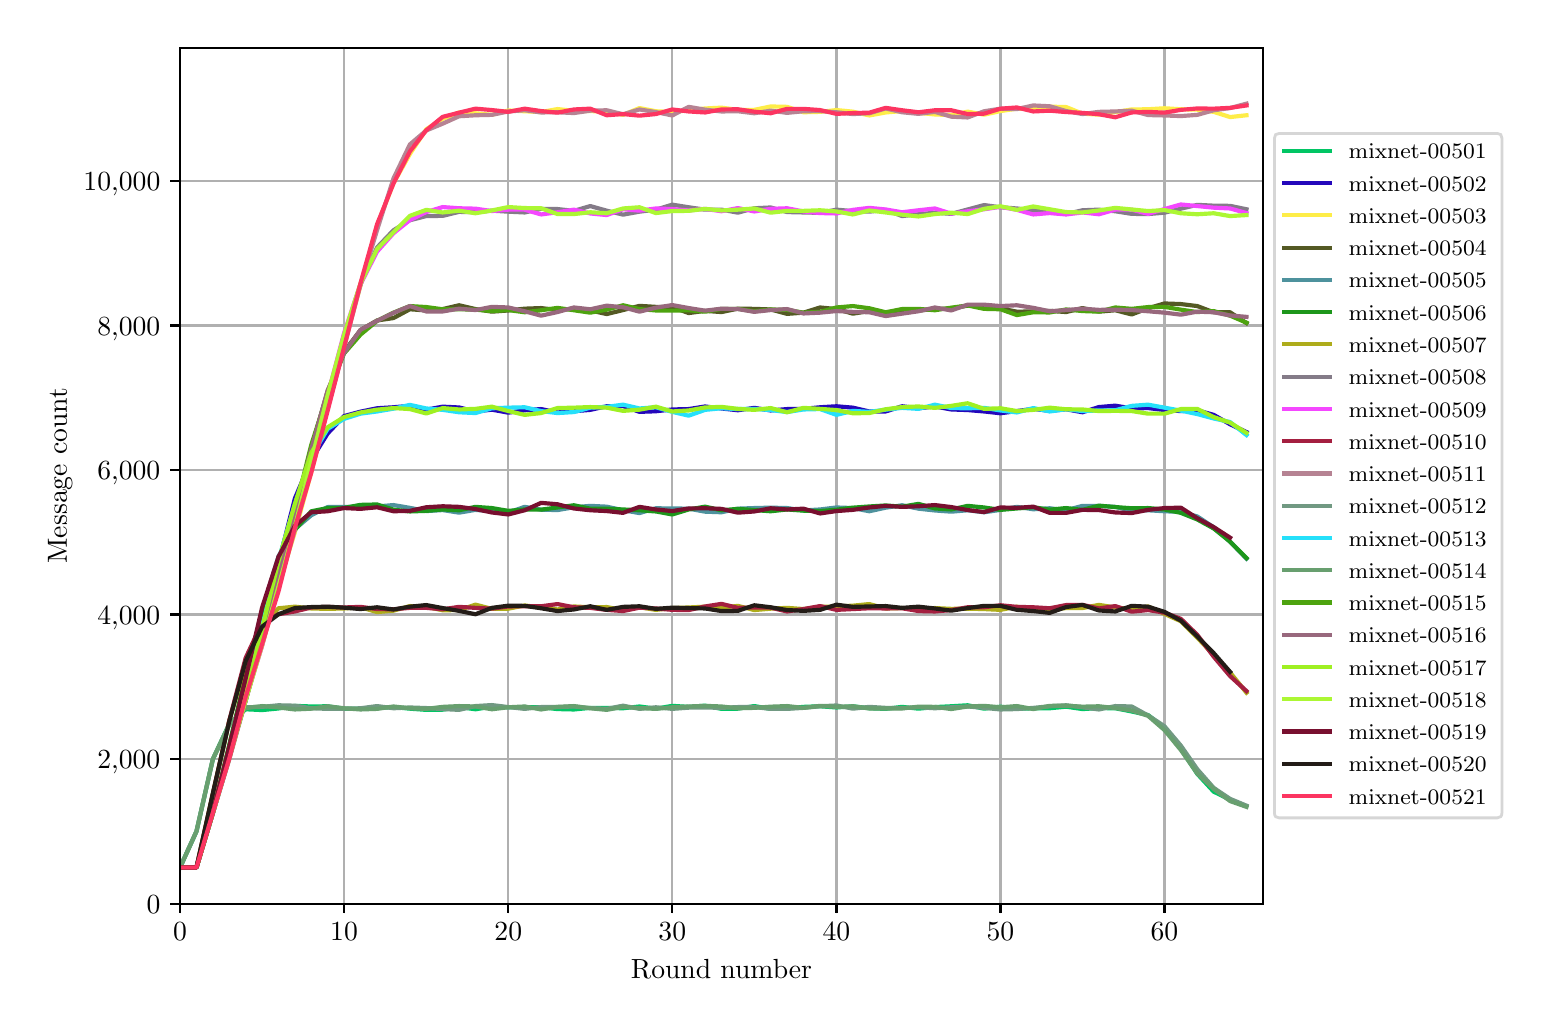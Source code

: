 \begingroup%
\makeatletter%
\begin{pgfpicture}%
\pgfpathrectangle{\pgfpointorigin}{\pgfqpoint{7.471in}{4.879in}}%
\pgfusepath{use as bounding box, clip}%
\begin{pgfscope}%
\pgfsetbuttcap%
\pgfsetmiterjoin%
\definecolor{currentfill}{rgb}{1.0,1.0,1.0}%
\pgfsetfillcolor{currentfill}%
\pgfsetlinewidth{0.0pt}%
\definecolor{currentstroke}{rgb}{1.0,1.0,1.0}%
\pgfsetstrokecolor{currentstroke}%
\pgfsetdash{}{0pt}%
\pgfpathmoveto{\pgfqpoint{0.0in}{0.0in}}%
\pgfpathlineto{\pgfqpoint{7.471in}{0.0in}}%
\pgfpathlineto{\pgfqpoint{7.471in}{4.879in}}%
\pgfpathlineto{\pgfqpoint{0.0in}{4.879in}}%
\pgfpathclose%
\pgfusepath{fill}%
\end{pgfscope}%
\begin{pgfscope}%
\pgfsetbuttcap%
\pgfsetmiterjoin%
\definecolor{currentfill}{rgb}{1.0,1.0,1.0}%
\pgfsetfillcolor{currentfill}%
\pgfsetlinewidth{0.0pt}%
\definecolor{currentstroke}{rgb}{0.0,0.0,0.0}%
\pgfsetstrokecolor{currentstroke}%
\pgfsetstrokeopacity{0.0}%
\pgfsetdash{}{0pt}%
\pgfpathmoveto{\pgfqpoint{0.762in}{0.499in}}%
\pgfpathlineto{\pgfqpoint{6.176in}{0.499in}}%
\pgfpathlineto{\pgfqpoint{6.176in}{4.779in}}%
\pgfpathlineto{\pgfqpoint{0.762in}{4.779in}}%
\pgfpathclose%
\pgfusepath{fill}%
\end{pgfscope}%
\begin{pgfscope}%
\pgfpathrectangle{\pgfqpoint{0.762in}{0.499in}}{\pgfqpoint{5.414in}{4.279in}}%
\pgfusepath{clip}%
\pgfsetrectcap%
\pgfsetroundjoin%
\pgfsetlinewidth{0.803pt}%
\definecolor{currentstroke}{rgb}{0.69,0.69,0.69}%
\pgfsetstrokecolor{currentstroke}%
\pgfsetdash{}{0pt}%
\pgfpathmoveto{\pgfqpoint{0.762in}{0.499in}}%
\pgfpathlineto{\pgfqpoint{0.762in}{4.779in}}%
\pgfusepath{stroke}%
\end{pgfscope}%
\begin{pgfscope}%
\pgfsetbuttcap%
\pgfsetroundjoin%
\definecolor{currentfill}{rgb}{0.0,0.0,0.0}%
\pgfsetfillcolor{currentfill}%
\pgfsetlinewidth{0.803pt}%
\definecolor{currentstroke}{rgb}{0.0,0.0,0.0}%
\pgfsetstrokecolor{currentstroke}%
\pgfsetdash{}{0pt}%
\pgfsys@defobject{currentmarker}{\pgfqpoint{0.0in}{-0.049in}}{\pgfqpoint{0.0in}{0.0in}}{%
\pgfpathmoveto{\pgfqpoint{0.0in}{0.0in}}%
\pgfpathlineto{\pgfqpoint{0.0in}{-0.049in}}%
\pgfusepath{stroke,fill}%
}%
\begin{pgfscope}%
\pgfsys@transformshift{0.762in}{0.499in}%
\pgfsys@useobject{currentmarker}{}%
\end{pgfscope}%
\end{pgfscope}%
\begin{pgfscope}%
\definecolor{textcolor}{rgb}{0.0,0.0,0.0}%
\pgfsetstrokecolor{textcolor}%
\pgfsetfillcolor{textcolor}%
\pgftext[x=0.762in,y=0.402in,,top]{\color{textcolor}\rmfamily\fontsize{10.0}{12.0}\selectfont \(\displaystyle 0\)}%
\end{pgfscope}%
\begin{pgfscope}%
\pgfpathrectangle{\pgfqpoint{0.762in}{0.499in}}{\pgfqpoint{5.414in}{4.279in}}%
\pgfusepath{clip}%
\pgfsetrectcap%
\pgfsetroundjoin%
\pgfsetlinewidth{0.803pt}%
\definecolor{currentstroke}{rgb}{0.69,0.69,0.69}%
\pgfsetstrokecolor{currentstroke}%
\pgfsetdash{}{0pt}%
\pgfpathmoveto{\pgfqpoint{1.582in}{0.499in}}%
\pgfpathlineto{\pgfqpoint{1.582in}{4.779in}}%
\pgfusepath{stroke}%
\end{pgfscope}%
\begin{pgfscope}%
\pgfsetbuttcap%
\pgfsetroundjoin%
\definecolor{currentfill}{rgb}{0.0,0.0,0.0}%
\pgfsetfillcolor{currentfill}%
\pgfsetlinewidth{0.803pt}%
\definecolor{currentstroke}{rgb}{0.0,0.0,0.0}%
\pgfsetstrokecolor{currentstroke}%
\pgfsetdash{}{0pt}%
\pgfsys@defobject{currentmarker}{\pgfqpoint{0.0in}{-0.049in}}{\pgfqpoint{0.0in}{0.0in}}{%
\pgfpathmoveto{\pgfqpoint{0.0in}{0.0in}}%
\pgfpathlineto{\pgfqpoint{0.0in}{-0.049in}}%
\pgfusepath{stroke,fill}%
}%
\begin{pgfscope}%
\pgfsys@transformshift{1.582in}{0.499in}%
\pgfsys@useobject{currentmarker}{}%
\end{pgfscope}%
\end{pgfscope}%
\begin{pgfscope}%
\definecolor{textcolor}{rgb}{0.0,0.0,0.0}%
\pgfsetstrokecolor{textcolor}%
\pgfsetfillcolor{textcolor}%
\pgftext[x=1.582in,y=0.402in,,top]{\color{textcolor}\rmfamily\fontsize{10.0}{12.0}\selectfont \(\displaystyle 10\)}%
\end{pgfscope}%
\begin{pgfscope}%
\pgfpathrectangle{\pgfqpoint{0.762in}{0.499in}}{\pgfqpoint{5.414in}{4.279in}}%
\pgfusepath{clip}%
\pgfsetrectcap%
\pgfsetroundjoin%
\pgfsetlinewidth{0.803pt}%
\definecolor{currentstroke}{rgb}{0.69,0.69,0.69}%
\pgfsetstrokecolor{currentstroke}%
\pgfsetdash{}{0pt}%
\pgfpathmoveto{\pgfqpoint{2.403in}{0.499in}}%
\pgfpathlineto{\pgfqpoint{2.403in}{4.779in}}%
\pgfusepath{stroke}%
\end{pgfscope}%
\begin{pgfscope}%
\pgfsetbuttcap%
\pgfsetroundjoin%
\definecolor{currentfill}{rgb}{0.0,0.0,0.0}%
\pgfsetfillcolor{currentfill}%
\pgfsetlinewidth{0.803pt}%
\definecolor{currentstroke}{rgb}{0.0,0.0,0.0}%
\pgfsetstrokecolor{currentstroke}%
\pgfsetdash{}{0pt}%
\pgfsys@defobject{currentmarker}{\pgfqpoint{0.0in}{-0.049in}}{\pgfqpoint{0.0in}{0.0in}}{%
\pgfpathmoveto{\pgfqpoint{0.0in}{0.0in}}%
\pgfpathlineto{\pgfqpoint{0.0in}{-0.049in}}%
\pgfusepath{stroke,fill}%
}%
\begin{pgfscope}%
\pgfsys@transformshift{2.403in}{0.499in}%
\pgfsys@useobject{currentmarker}{}%
\end{pgfscope}%
\end{pgfscope}%
\begin{pgfscope}%
\definecolor{textcolor}{rgb}{0.0,0.0,0.0}%
\pgfsetstrokecolor{textcolor}%
\pgfsetfillcolor{textcolor}%
\pgftext[x=2.403in,y=0.402in,,top]{\color{textcolor}\rmfamily\fontsize{10.0}{12.0}\selectfont \(\displaystyle 20\)}%
\end{pgfscope}%
\begin{pgfscope}%
\pgfpathrectangle{\pgfqpoint{0.762in}{0.499in}}{\pgfqpoint{5.414in}{4.279in}}%
\pgfusepath{clip}%
\pgfsetrectcap%
\pgfsetroundjoin%
\pgfsetlinewidth{0.803pt}%
\definecolor{currentstroke}{rgb}{0.69,0.69,0.69}%
\pgfsetstrokecolor{currentstroke}%
\pgfsetdash{}{0pt}%
\pgfpathmoveto{\pgfqpoint{3.223in}{0.499in}}%
\pgfpathlineto{\pgfqpoint{3.223in}{4.779in}}%
\pgfusepath{stroke}%
\end{pgfscope}%
\begin{pgfscope}%
\pgfsetbuttcap%
\pgfsetroundjoin%
\definecolor{currentfill}{rgb}{0.0,0.0,0.0}%
\pgfsetfillcolor{currentfill}%
\pgfsetlinewidth{0.803pt}%
\definecolor{currentstroke}{rgb}{0.0,0.0,0.0}%
\pgfsetstrokecolor{currentstroke}%
\pgfsetdash{}{0pt}%
\pgfsys@defobject{currentmarker}{\pgfqpoint{0.0in}{-0.049in}}{\pgfqpoint{0.0in}{0.0in}}{%
\pgfpathmoveto{\pgfqpoint{0.0in}{0.0in}}%
\pgfpathlineto{\pgfqpoint{0.0in}{-0.049in}}%
\pgfusepath{stroke,fill}%
}%
\begin{pgfscope}%
\pgfsys@transformshift{3.223in}{0.499in}%
\pgfsys@useobject{currentmarker}{}%
\end{pgfscope}%
\end{pgfscope}%
\begin{pgfscope}%
\definecolor{textcolor}{rgb}{0.0,0.0,0.0}%
\pgfsetstrokecolor{textcolor}%
\pgfsetfillcolor{textcolor}%
\pgftext[x=3.223in,y=0.402in,,top]{\color{textcolor}\rmfamily\fontsize{10.0}{12.0}\selectfont \(\displaystyle 30\)}%
\end{pgfscope}%
\begin{pgfscope}%
\pgfpathrectangle{\pgfqpoint{0.762in}{0.499in}}{\pgfqpoint{5.414in}{4.279in}}%
\pgfusepath{clip}%
\pgfsetrectcap%
\pgfsetroundjoin%
\pgfsetlinewidth{0.803pt}%
\definecolor{currentstroke}{rgb}{0.69,0.69,0.69}%
\pgfsetstrokecolor{currentstroke}%
\pgfsetdash{}{0pt}%
\pgfpathmoveto{\pgfqpoint{4.044in}{0.499in}}%
\pgfpathlineto{\pgfqpoint{4.044in}{4.779in}}%
\pgfusepath{stroke}%
\end{pgfscope}%
\begin{pgfscope}%
\pgfsetbuttcap%
\pgfsetroundjoin%
\definecolor{currentfill}{rgb}{0.0,0.0,0.0}%
\pgfsetfillcolor{currentfill}%
\pgfsetlinewidth{0.803pt}%
\definecolor{currentstroke}{rgb}{0.0,0.0,0.0}%
\pgfsetstrokecolor{currentstroke}%
\pgfsetdash{}{0pt}%
\pgfsys@defobject{currentmarker}{\pgfqpoint{0.0in}{-0.049in}}{\pgfqpoint{0.0in}{0.0in}}{%
\pgfpathmoveto{\pgfqpoint{0.0in}{0.0in}}%
\pgfpathlineto{\pgfqpoint{0.0in}{-0.049in}}%
\pgfusepath{stroke,fill}%
}%
\begin{pgfscope}%
\pgfsys@transformshift{4.044in}{0.499in}%
\pgfsys@useobject{currentmarker}{}%
\end{pgfscope}%
\end{pgfscope}%
\begin{pgfscope}%
\definecolor{textcolor}{rgb}{0.0,0.0,0.0}%
\pgfsetstrokecolor{textcolor}%
\pgfsetfillcolor{textcolor}%
\pgftext[x=4.044in,y=0.402in,,top]{\color{textcolor}\rmfamily\fontsize{10.0}{12.0}\selectfont \(\displaystyle 40\)}%
\end{pgfscope}%
\begin{pgfscope}%
\pgfpathrectangle{\pgfqpoint{0.762in}{0.499in}}{\pgfqpoint{5.414in}{4.279in}}%
\pgfusepath{clip}%
\pgfsetrectcap%
\pgfsetroundjoin%
\pgfsetlinewidth{0.803pt}%
\definecolor{currentstroke}{rgb}{0.69,0.69,0.69}%
\pgfsetstrokecolor{currentstroke}%
\pgfsetdash{}{0pt}%
\pgfpathmoveto{\pgfqpoint{4.864in}{0.499in}}%
\pgfpathlineto{\pgfqpoint{4.864in}{4.779in}}%
\pgfusepath{stroke}%
\end{pgfscope}%
\begin{pgfscope}%
\pgfsetbuttcap%
\pgfsetroundjoin%
\definecolor{currentfill}{rgb}{0.0,0.0,0.0}%
\pgfsetfillcolor{currentfill}%
\pgfsetlinewidth{0.803pt}%
\definecolor{currentstroke}{rgb}{0.0,0.0,0.0}%
\pgfsetstrokecolor{currentstroke}%
\pgfsetdash{}{0pt}%
\pgfsys@defobject{currentmarker}{\pgfqpoint{0.0in}{-0.049in}}{\pgfqpoint{0.0in}{0.0in}}{%
\pgfpathmoveto{\pgfqpoint{0.0in}{0.0in}}%
\pgfpathlineto{\pgfqpoint{0.0in}{-0.049in}}%
\pgfusepath{stroke,fill}%
}%
\begin{pgfscope}%
\pgfsys@transformshift{4.864in}{0.499in}%
\pgfsys@useobject{currentmarker}{}%
\end{pgfscope}%
\end{pgfscope}%
\begin{pgfscope}%
\definecolor{textcolor}{rgb}{0.0,0.0,0.0}%
\pgfsetstrokecolor{textcolor}%
\pgfsetfillcolor{textcolor}%
\pgftext[x=4.864in,y=0.402in,,top]{\color{textcolor}\rmfamily\fontsize{10.0}{12.0}\selectfont \(\displaystyle 50\)}%
\end{pgfscope}%
\begin{pgfscope}%
\pgfpathrectangle{\pgfqpoint{0.762in}{0.499in}}{\pgfqpoint{5.414in}{4.279in}}%
\pgfusepath{clip}%
\pgfsetrectcap%
\pgfsetroundjoin%
\pgfsetlinewidth{0.803pt}%
\definecolor{currentstroke}{rgb}{0.69,0.69,0.69}%
\pgfsetstrokecolor{currentstroke}%
\pgfsetdash{}{0pt}%
\pgfpathmoveto{\pgfqpoint{5.684in}{0.499in}}%
\pgfpathlineto{\pgfqpoint{5.684in}{4.779in}}%
\pgfusepath{stroke}%
\end{pgfscope}%
\begin{pgfscope}%
\pgfsetbuttcap%
\pgfsetroundjoin%
\definecolor{currentfill}{rgb}{0.0,0.0,0.0}%
\pgfsetfillcolor{currentfill}%
\pgfsetlinewidth{0.803pt}%
\definecolor{currentstroke}{rgb}{0.0,0.0,0.0}%
\pgfsetstrokecolor{currentstroke}%
\pgfsetdash{}{0pt}%
\pgfsys@defobject{currentmarker}{\pgfqpoint{0.0in}{-0.049in}}{\pgfqpoint{0.0in}{0.0in}}{%
\pgfpathmoveto{\pgfqpoint{0.0in}{0.0in}}%
\pgfpathlineto{\pgfqpoint{0.0in}{-0.049in}}%
\pgfusepath{stroke,fill}%
}%
\begin{pgfscope}%
\pgfsys@transformshift{5.684in}{0.499in}%
\pgfsys@useobject{currentmarker}{}%
\end{pgfscope}%
\end{pgfscope}%
\begin{pgfscope}%
\definecolor{textcolor}{rgb}{0.0,0.0,0.0}%
\pgfsetstrokecolor{textcolor}%
\pgfsetfillcolor{textcolor}%
\pgftext[x=5.684in,y=0.402in,,top]{\color{textcolor}\rmfamily\fontsize{10.0}{12.0}\selectfont \(\displaystyle 60\)}%
\end{pgfscope}%
\begin{pgfscope}%
\definecolor{textcolor}{rgb}{0.0,0.0,0.0}%
\pgfsetstrokecolor{textcolor}%
\pgfsetfillcolor{textcolor}%
\pgftext[x=3.469in,y=0.223in,,top]{\color{textcolor}\rmfamily\fontsize{10.0}{12.0}\selectfont Round number}%
\end{pgfscope}%
\begin{pgfscope}%
\pgfpathrectangle{\pgfqpoint{0.762in}{0.499in}}{\pgfqpoint{5.414in}{4.279in}}%
\pgfusepath{clip}%
\pgfsetrectcap%
\pgfsetroundjoin%
\pgfsetlinewidth{0.803pt}%
\definecolor{currentstroke}{rgb}{0.69,0.69,0.69}%
\pgfsetstrokecolor{currentstroke}%
\pgfsetdash{}{0pt}%
\pgfpathmoveto{\pgfqpoint{0.762in}{0.499in}}%
\pgfpathlineto{\pgfqpoint{6.176in}{0.499in}}%
\pgfusepath{stroke}%
\end{pgfscope}%
\begin{pgfscope}%
\pgfsetbuttcap%
\pgfsetroundjoin%
\definecolor{currentfill}{rgb}{0.0,0.0,0.0}%
\pgfsetfillcolor{currentfill}%
\pgfsetlinewidth{0.803pt}%
\definecolor{currentstroke}{rgb}{0.0,0.0,0.0}%
\pgfsetstrokecolor{currentstroke}%
\pgfsetdash{}{0pt}%
\pgfsys@defobject{currentmarker}{\pgfqpoint{-0.049in}{0.0in}}{\pgfqpoint{0.0in}{0.0in}}{%
\pgfpathmoveto{\pgfqpoint{0.0in}{0.0in}}%
\pgfpathlineto{\pgfqpoint{-0.049in}{0.0in}}%
\pgfusepath{stroke,fill}%
}%
\begin{pgfscope}%
\pgfsys@transformshift{0.762in}{0.499in}%
\pgfsys@useobject{currentmarker}{}%
\end{pgfscope}%
\end{pgfscope}%
\begin{pgfscope}%
\definecolor{textcolor}{rgb}{0.0,0.0,0.0}%
\pgfsetstrokecolor{textcolor}%
\pgfsetfillcolor{textcolor}%
\pgftext[x=0.595in,y=0.451in,left,base]{\color{textcolor}\rmfamily\fontsize{10.0}{12.0}\selectfont 0}%
\end{pgfscope}%
\begin{pgfscope}%
\pgfpathrectangle{\pgfqpoint{0.762in}{0.499in}}{\pgfqpoint{5.414in}{4.279in}}%
\pgfusepath{clip}%
\pgfsetrectcap%
\pgfsetroundjoin%
\pgfsetlinewidth{0.803pt}%
\definecolor{currentstroke}{rgb}{0.69,0.69,0.69}%
\pgfsetstrokecolor{currentstroke}%
\pgfsetdash{}{0pt}%
\pgfpathmoveto{\pgfqpoint{0.762in}{1.222in}}%
\pgfpathlineto{\pgfqpoint{6.176in}{1.222in}}%
\pgfusepath{stroke}%
\end{pgfscope}%
\begin{pgfscope}%
\pgfsetbuttcap%
\pgfsetroundjoin%
\definecolor{currentfill}{rgb}{0.0,0.0,0.0}%
\pgfsetfillcolor{currentfill}%
\pgfsetlinewidth{0.803pt}%
\definecolor{currentstroke}{rgb}{0.0,0.0,0.0}%
\pgfsetstrokecolor{currentstroke}%
\pgfsetdash{}{0pt}%
\pgfsys@defobject{currentmarker}{\pgfqpoint{-0.049in}{0.0in}}{\pgfqpoint{0.0in}{0.0in}}{%
\pgfpathmoveto{\pgfqpoint{0.0in}{0.0in}}%
\pgfpathlineto{\pgfqpoint{-0.049in}{0.0in}}%
\pgfusepath{stroke,fill}%
}%
\begin{pgfscope}%
\pgfsys@transformshift{0.762in}{1.222in}%
\pgfsys@useobject{currentmarker}{}%
\end{pgfscope}%
\end{pgfscope}%
\begin{pgfscope}%
\definecolor{textcolor}{rgb}{0.0,0.0,0.0}%
\pgfsetstrokecolor{textcolor}%
\pgfsetfillcolor{textcolor}%
\pgftext[x=0.348in,y=1.174in,left,base]{\color{textcolor}\rmfamily\fontsize{10.0}{12.0}\selectfont 2,000}%
\end{pgfscope}%
\begin{pgfscope}%
\pgfpathrectangle{\pgfqpoint{0.762in}{0.499in}}{\pgfqpoint{5.414in}{4.279in}}%
\pgfusepath{clip}%
\pgfsetrectcap%
\pgfsetroundjoin%
\pgfsetlinewidth{0.803pt}%
\definecolor{currentstroke}{rgb}{0.69,0.69,0.69}%
\pgfsetstrokecolor{currentstroke}%
\pgfsetdash{}{0pt}%
\pgfpathmoveto{\pgfqpoint{0.762in}{1.945in}}%
\pgfpathlineto{\pgfqpoint{6.176in}{1.945in}}%
\pgfusepath{stroke}%
\end{pgfscope}%
\begin{pgfscope}%
\pgfsetbuttcap%
\pgfsetroundjoin%
\definecolor{currentfill}{rgb}{0.0,0.0,0.0}%
\pgfsetfillcolor{currentfill}%
\pgfsetlinewidth{0.803pt}%
\definecolor{currentstroke}{rgb}{0.0,0.0,0.0}%
\pgfsetstrokecolor{currentstroke}%
\pgfsetdash{}{0pt}%
\pgfsys@defobject{currentmarker}{\pgfqpoint{-0.049in}{0.0in}}{\pgfqpoint{0.0in}{0.0in}}{%
\pgfpathmoveto{\pgfqpoint{0.0in}{0.0in}}%
\pgfpathlineto{\pgfqpoint{-0.049in}{0.0in}}%
\pgfusepath{stroke,fill}%
}%
\begin{pgfscope}%
\pgfsys@transformshift{0.762in}{1.945in}%
\pgfsys@useobject{currentmarker}{}%
\end{pgfscope}%
\end{pgfscope}%
\begin{pgfscope}%
\definecolor{textcolor}{rgb}{0.0,0.0,0.0}%
\pgfsetstrokecolor{textcolor}%
\pgfsetfillcolor{textcolor}%
\pgftext[x=0.348in,y=1.897in,left,base]{\color{textcolor}\rmfamily\fontsize{10.0}{12.0}\selectfont 4,000}%
\end{pgfscope}%
\begin{pgfscope}%
\pgfpathrectangle{\pgfqpoint{0.762in}{0.499in}}{\pgfqpoint{5.414in}{4.279in}}%
\pgfusepath{clip}%
\pgfsetrectcap%
\pgfsetroundjoin%
\pgfsetlinewidth{0.803pt}%
\definecolor{currentstroke}{rgb}{0.69,0.69,0.69}%
\pgfsetstrokecolor{currentstroke}%
\pgfsetdash{}{0pt}%
\pgfpathmoveto{\pgfqpoint{0.762in}{2.668in}}%
\pgfpathlineto{\pgfqpoint{6.176in}{2.668in}}%
\pgfusepath{stroke}%
\end{pgfscope}%
\begin{pgfscope}%
\pgfsetbuttcap%
\pgfsetroundjoin%
\definecolor{currentfill}{rgb}{0.0,0.0,0.0}%
\pgfsetfillcolor{currentfill}%
\pgfsetlinewidth{0.803pt}%
\definecolor{currentstroke}{rgb}{0.0,0.0,0.0}%
\pgfsetstrokecolor{currentstroke}%
\pgfsetdash{}{0pt}%
\pgfsys@defobject{currentmarker}{\pgfqpoint{-0.049in}{0.0in}}{\pgfqpoint{0.0in}{0.0in}}{%
\pgfpathmoveto{\pgfqpoint{0.0in}{0.0in}}%
\pgfpathlineto{\pgfqpoint{-0.049in}{0.0in}}%
\pgfusepath{stroke,fill}%
}%
\begin{pgfscope}%
\pgfsys@transformshift{0.762in}{2.668in}%
\pgfsys@useobject{currentmarker}{}%
\end{pgfscope}%
\end{pgfscope}%
\begin{pgfscope}%
\definecolor{textcolor}{rgb}{0.0,0.0,0.0}%
\pgfsetstrokecolor{textcolor}%
\pgfsetfillcolor{textcolor}%
\pgftext[x=0.348in,y=2.62in,left,base]{\color{textcolor}\rmfamily\fontsize{10.0}{12.0}\selectfont 6,000}%
\end{pgfscope}%
\begin{pgfscope}%
\pgfpathrectangle{\pgfqpoint{0.762in}{0.499in}}{\pgfqpoint{5.414in}{4.279in}}%
\pgfusepath{clip}%
\pgfsetrectcap%
\pgfsetroundjoin%
\pgfsetlinewidth{0.803pt}%
\definecolor{currentstroke}{rgb}{0.69,0.69,0.69}%
\pgfsetstrokecolor{currentstroke}%
\pgfsetdash{}{0pt}%
\pgfpathmoveto{\pgfqpoint{0.762in}{3.39in}}%
\pgfpathlineto{\pgfqpoint{6.176in}{3.39in}}%
\pgfusepath{stroke}%
\end{pgfscope}%
\begin{pgfscope}%
\pgfsetbuttcap%
\pgfsetroundjoin%
\definecolor{currentfill}{rgb}{0.0,0.0,0.0}%
\pgfsetfillcolor{currentfill}%
\pgfsetlinewidth{0.803pt}%
\definecolor{currentstroke}{rgb}{0.0,0.0,0.0}%
\pgfsetstrokecolor{currentstroke}%
\pgfsetdash{}{0pt}%
\pgfsys@defobject{currentmarker}{\pgfqpoint{-0.049in}{0.0in}}{\pgfqpoint{0.0in}{0.0in}}{%
\pgfpathmoveto{\pgfqpoint{0.0in}{0.0in}}%
\pgfpathlineto{\pgfqpoint{-0.049in}{0.0in}}%
\pgfusepath{stroke,fill}%
}%
\begin{pgfscope}%
\pgfsys@transformshift{0.762in}{3.39in}%
\pgfsys@useobject{currentmarker}{}%
\end{pgfscope}%
\end{pgfscope}%
\begin{pgfscope}%
\definecolor{textcolor}{rgb}{0.0,0.0,0.0}%
\pgfsetstrokecolor{textcolor}%
\pgfsetfillcolor{textcolor}%
\pgftext[x=0.348in,y=3.342in,left,base]{\color{textcolor}\rmfamily\fontsize{10.0}{12.0}\selectfont 8,000}%
\end{pgfscope}%
\begin{pgfscope}%
\pgfpathrectangle{\pgfqpoint{0.762in}{0.499in}}{\pgfqpoint{5.414in}{4.279in}}%
\pgfusepath{clip}%
\pgfsetrectcap%
\pgfsetroundjoin%
\pgfsetlinewidth{0.803pt}%
\definecolor{currentstroke}{rgb}{0.69,0.69,0.69}%
\pgfsetstrokecolor{currentstroke}%
\pgfsetdash{}{0pt}%
\pgfpathmoveto{\pgfqpoint{0.762in}{4.113in}}%
\pgfpathlineto{\pgfqpoint{6.176in}{4.113in}}%
\pgfusepath{stroke}%
\end{pgfscope}%
\begin{pgfscope}%
\pgfsetbuttcap%
\pgfsetroundjoin%
\definecolor{currentfill}{rgb}{0.0,0.0,0.0}%
\pgfsetfillcolor{currentfill}%
\pgfsetlinewidth{0.803pt}%
\definecolor{currentstroke}{rgb}{0.0,0.0,0.0}%
\pgfsetstrokecolor{currentstroke}%
\pgfsetdash{}{0pt}%
\pgfsys@defobject{currentmarker}{\pgfqpoint{-0.049in}{0.0in}}{\pgfqpoint{0.0in}{0.0in}}{%
\pgfpathmoveto{\pgfqpoint{0.0in}{0.0in}}%
\pgfpathlineto{\pgfqpoint{-0.049in}{0.0in}}%
\pgfusepath{stroke,fill}%
}%
\begin{pgfscope}%
\pgfsys@transformshift{0.762in}{4.113in}%
\pgfsys@useobject{currentmarker}{}%
\end{pgfscope}%
\end{pgfscope}%
\begin{pgfscope}%
\definecolor{textcolor}{rgb}{0.0,0.0,0.0}%
\pgfsetstrokecolor{textcolor}%
\pgfsetfillcolor{textcolor}%
\pgftext[x=0.279in,y=4.065in,left,base]{\color{textcolor}\rmfamily\fontsize{10.0}{12.0}\selectfont 10,000}%
\end{pgfscope}%
\begin{pgfscope}%
\definecolor{textcolor}{rgb}{0.0,0.0,0.0}%
\pgfsetstrokecolor{textcolor}%
\pgfsetfillcolor{textcolor}%
\pgftext[x=0.223in,y=2.639in,,bottom,rotate=90.0]{\color{textcolor}\rmfamily\fontsize{10.0}{12.0}\selectfont Message count}%
\end{pgfscope}%
\begin{pgfscope}%
\pgfpathrectangle{\pgfqpoint{0.762in}{0.499in}}{\pgfqpoint{5.414in}{4.279in}}%
\pgfusepath{clip}%
\pgfsetrectcap%
\pgfsetroundjoin%
\pgfsetlinewidth{1.506pt}%
\definecolor{currentstroke}{rgb}{0.005,0.773,0.393}%
\pgfsetstrokecolor{currentstroke}%
\pgfsetdash{}{0pt}%
\pgfpathmoveto{\pgfqpoint{0.762in}{0.68in}}%
\pgfpathlineto{\pgfqpoint{0.844in}{0.86in}}%
\pgfpathlineto{\pgfqpoint{0.926in}{1.222in}}%
\pgfpathlineto{\pgfqpoint{1.008in}{1.398in}}%
\pgfpathlineto{\pgfqpoint{1.09in}{1.471in}}%
\pgfpathlineto{\pgfqpoint{1.172in}{1.467in}}%
\pgfpathlineto{\pgfqpoint{1.254in}{1.475in}}%
\pgfpathlineto{\pgfqpoint{1.336in}{1.488in}}%
\pgfpathlineto{\pgfqpoint{1.418in}{1.485in}}%
\pgfpathlineto{\pgfqpoint{1.5in}{1.486in}}%
\pgfpathlineto{\pgfqpoint{1.582in}{1.474in}}%
\pgfpathlineto{\pgfqpoint{1.664in}{1.474in}}%
\pgfpathlineto{\pgfqpoint{1.747in}{1.477in}}%
\pgfpathlineto{\pgfqpoint{1.829in}{1.482in}}%
\pgfpathlineto{\pgfqpoint{1.911in}{1.474in}}%
\pgfpathlineto{\pgfqpoint{1.993in}{1.468in}}%
\pgfpathlineto{\pgfqpoint{2.075in}{1.469in}}%
\pgfpathlineto{\pgfqpoint{2.157in}{1.482in}}%
\pgfpathlineto{\pgfqpoint{2.239in}{1.471in}}%
\pgfpathlineto{\pgfqpoint{2.321in}{1.484in}}%
\pgfpathlineto{\pgfqpoint{2.403in}{1.481in}}%
\pgfpathlineto{\pgfqpoint{2.485in}{1.482in}}%
\pgfpathlineto{\pgfqpoint{2.567in}{1.481in}}%
\pgfpathlineto{\pgfqpoint{2.649in}{1.472in}}%
\pgfpathlineto{\pgfqpoint{2.731in}{1.47in}}%
\pgfpathlineto{\pgfqpoint{2.813in}{1.478in}}%
\pgfpathlineto{\pgfqpoint{2.895in}{1.478in}}%
\pgfpathlineto{\pgfqpoint{2.977in}{1.476in}}%
\pgfpathlineto{\pgfqpoint{3.059in}{1.485in}}%
\pgfpathlineto{\pgfqpoint{3.141in}{1.474in}}%
\pgfpathlineto{\pgfqpoint{3.223in}{1.488in}}%
\pgfpathlineto{\pgfqpoint{3.305in}{1.483in}}%
\pgfpathlineto{\pgfqpoint{3.387in}{1.489in}}%
\pgfpathlineto{\pgfqpoint{3.469in}{1.473in}}%
\pgfpathlineto{\pgfqpoint{3.551in}{1.474in}}%
\pgfpathlineto{\pgfqpoint{3.633in}{1.487in}}%
\pgfpathlineto{\pgfqpoint{3.715in}{1.473in}}%
\pgfpathlineto{\pgfqpoint{3.797in}{1.475in}}%
\pgfpathlineto{\pgfqpoint{3.879in}{1.483in}}%
\pgfpathlineto{\pgfqpoint{3.962in}{1.486in}}%
\pgfpathlineto{\pgfqpoint{4.044in}{1.48in}}%
\pgfpathlineto{\pgfqpoint{4.126in}{1.486in}}%
\pgfpathlineto{\pgfqpoint{4.208in}{1.476in}}%
\pgfpathlineto{\pgfqpoint{4.29in}{1.473in}}%
\pgfpathlineto{\pgfqpoint{4.372in}{1.483in}}%
\pgfpathlineto{\pgfqpoint{4.454in}{1.474in}}%
\pgfpathlineto{\pgfqpoint{4.536in}{1.482in}}%
\pgfpathlineto{\pgfqpoint{4.618in}{1.486in}}%
\pgfpathlineto{\pgfqpoint{4.7in}{1.491in}}%
\pgfpathlineto{\pgfqpoint{4.782in}{1.474in}}%
\pgfpathlineto{\pgfqpoint{4.864in}{1.484in}}%
\pgfpathlineto{\pgfqpoint{4.946in}{1.473in}}%
\pgfpathlineto{\pgfqpoint{5.028in}{1.476in}}%
\pgfpathlineto{\pgfqpoint{5.11in}{1.476in}}%
\pgfpathlineto{\pgfqpoint{5.192in}{1.484in}}%
\pgfpathlineto{\pgfqpoint{5.274in}{1.472in}}%
\pgfpathlineto{\pgfqpoint{5.356in}{1.477in}}%
\pgfpathlineto{\pgfqpoint{5.438in}{1.476in}}%
\pgfpathlineto{\pgfqpoint{5.52in}{1.46in}}%
\pgfpathlineto{\pgfqpoint{5.602in}{1.442in}}%
\pgfpathlineto{\pgfqpoint{5.684in}{1.379in}}%
\pgfpathlineto{\pgfqpoint{5.766in}{1.273in}}%
\pgfpathlineto{\pgfqpoint{5.848in}{1.148in}}%
\pgfpathlineto{\pgfqpoint{5.93in}{1.059in}}%
\pgfpathlineto{\pgfqpoint{6.012in}{1.019in}}%
\pgfusepath{stroke}%
\end{pgfscope}%
\begin{pgfscope}%
\pgfpathrectangle{\pgfqpoint{0.762in}{0.499in}}{\pgfqpoint{5.414in}{4.279in}}%
\pgfusepath{clip}%
\pgfsetrectcap%
\pgfsetroundjoin%
\pgfsetlinewidth{1.506pt}%
\definecolor{currentstroke}{rgb}{0.141,0.028,0.734}%
\pgfsetstrokecolor{currentstroke}%
\pgfsetdash{}{0pt}%
\pgfpathmoveto{\pgfqpoint{0.762in}{0.68in}}%
\pgfpathlineto{\pgfqpoint{0.844in}{0.68in}}%
\pgfpathlineto{\pgfqpoint{0.926in}{0.953in}}%
\pgfpathlineto{\pgfqpoint{1.008in}{1.231in}}%
\pgfpathlineto{\pgfqpoint{1.09in}{1.554in}}%
\pgfpathlineto{\pgfqpoint{1.172in}{1.875in}}%
\pgfpathlineto{\pgfqpoint{1.254in}{2.2in}}%
\pgfpathlineto{\pgfqpoint{1.336in}{2.525in}}%
\pgfpathlineto{\pgfqpoint{1.418in}{2.718in}}%
\pgfpathlineto{\pgfqpoint{1.5in}{2.85in}}%
\pgfpathlineto{\pgfqpoint{1.582in}{2.937in}}%
\pgfpathlineto{\pgfqpoint{1.664in}{2.959in}}%
\pgfpathlineto{\pgfqpoint{1.747in}{2.976in}}%
\pgfpathlineto{\pgfqpoint{1.829in}{2.981in}}%
\pgfpathlineto{\pgfqpoint{1.911in}{2.988in}}%
\pgfpathlineto{\pgfqpoint{1.993in}{2.969in}}%
\pgfpathlineto{\pgfqpoint{2.075in}{2.984in}}%
\pgfpathlineto{\pgfqpoint{2.157in}{2.98in}}%
\pgfpathlineto{\pgfqpoint{2.239in}{2.96in}}%
\pgfpathlineto{\pgfqpoint{2.321in}{2.969in}}%
\pgfpathlineto{\pgfqpoint{2.403in}{2.954in}}%
\pgfpathlineto{\pgfqpoint{2.485in}{2.966in}}%
\pgfpathlineto{\pgfqpoint{2.567in}{2.972in}}%
\pgfpathlineto{\pgfqpoint{2.649in}{2.955in}}%
\pgfpathlineto{\pgfqpoint{2.731in}{2.961in}}%
\pgfpathlineto{\pgfqpoint{2.813in}{2.968in}}%
\pgfpathlineto{\pgfqpoint{2.895in}{2.986in}}%
\pgfpathlineto{\pgfqpoint{2.977in}{2.987in}}%
\pgfpathlineto{\pgfqpoint{3.059in}{2.958in}}%
\pgfpathlineto{\pgfqpoint{3.141in}{2.961in}}%
\pgfpathlineto{\pgfqpoint{3.223in}{2.97in}}%
\pgfpathlineto{\pgfqpoint{3.305in}{2.972in}}%
\pgfpathlineto{\pgfqpoint{3.387in}{2.985in}}%
\pgfpathlineto{\pgfqpoint{3.469in}{2.975in}}%
\pgfpathlineto{\pgfqpoint{3.551in}{2.966in}}%
\pgfpathlineto{\pgfqpoint{3.633in}{2.978in}}%
\pgfpathlineto{\pgfqpoint{3.715in}{2.965in}}%
\pgfpathlineto{\pgfqpoint{3.797in}{2.972in}}%
\pgfpathlineto{\pgfqpoint{3.879in}{2.973in}}%
\pgfpathlineto{\pgfqpoint{3.962in}{2.981in}}%
\pgfpathlineto{\pgfqpoint{4.044in}{2.986in}}%
\pgfpathlineto{\pgfqpoint{4.126in}{2.979in}}%
\pgfpathlineto{\pgfqpoint{4.208in}{2.96in}}%
\pgfpathlineto{\pgfqpoint{4.29in}{2.96in}}%
\pgfpathlineto{\pgfqpoint{4.372in}{2.986in}}%
\pgfpathlineto{\pgfqpoint{4.454in}{2.976in}}%
\pgfpathlineto{\pgfqpoint{4.536in}{2.985in}}%
\pgfpathlineto{\pgfqpoint{4.618in}{2.97in}}%
\pgfpathlineto{\pgfqpoint{4.7in}{2.967in}}%
\pgfpathlineto{\pgfqpoint{4.782in}{2.96in}}%
\pgfpathlineto{\pgfqpoint{4.864in}{2.951in}}%
\pgfpathlineto{\pgfqpoint{4.946in}{2.962in}}%
\pgfpathlineto{\pgfqpoint{5.028in}{2.973in}}%
\pgfpathlineto{\pgfqpoint{5.11in}{2.963in}}%
\pgfpathlineto{\pgfqpoint{5.192in}{2.971in}}%
\pgfpathlineto{\pgfqpoint{5.274in}{2.956in}}%
\pgfpathlineto{\pgfqpoint{5.356in}{2.982in}}%
\pgfpathlineto{\pgfqpoint{5.438in}{2.989in}}%
\pgfpathlineto{\pgfqpoint{5.52in}{2.975in}}%
\pgfpathlineto{\pgfqpoint{5.602in}{2.977in}}%
\pgfpathlineto{\pgfqpoint{5.684in}{2.967in}}%
\pgfpathlineto{\pgfqpoint{5.766in}{2.962in}}%
\pgfpathlineto{\pgfqpoint{5.848in}{2.966in}}%
\pgfpathlineto{\pgfqpoint{5.93in}{2.943in}}%
\pgfpathlineto{\pgfqpoint{6.012in}{2.896in}}%
\pgfpathlineto{\pgfqpoint{6.094in}{2.857in}}%
\pgfusepath{stroke}%
\end{pgfscope}%
\begin{pgfscope}%
\pgfpathrectangle{\pgfqpoint{0.762in}{0.499in}}{\pgfqpoint{5.414in}{4.279in}}%
\pgfusepath{clip}%
\pgfsetrectcap%
\pgfsetroundjoin%
\pgfsetlinewidth{1.506pt}%
\definecolor{currentstroke}{rgb}{0.995,0.929,0.284}%
\pgfsetstrokecolor{currentstroke}%
\pgfsetdash{}{0pt}%
\pgfpathmoveto{\pgfqpoint{0.762in}{0.68in}}%
\pgfpathlineto{\pgfqpoint{0.844in}{0.68in}}%
\pgfpathlineto{\pgfqpoint{0.926in}{0.961in}}%
\pgfpathlineto{\pgfqpoint{1.008in}{1.224in}}%
\pgfpathlineto{\pgfqpoint{1.09in}{1.527in}}%
\pgfpathlineto{\pgfqpoint{1.172in}{1.789in}}%
\pgfpathlineto{\pgfqpoint{1.254in}{2.09in}}%
\pgfpathlineto{\pgfqpoint{1.336in}{2.356in}}%
\pgfpathlineto{\pgfqpoint{1.418in}{2.656in}}%
\pgfpathlineto{\pgfqpoint{1.5in}{2.977in}}%
\pgfpathlineto{\pgfqpoint{1.582in}{3.292in}}%
\pgfpathlineto{\pgfqpoint{1.664in}{3.589in}}%
\pgfpathlineto{\pgfqpoint{1.747in}{3.89in}}%
\pgfpathlineto{\pgfqpoint{1.829in}{4.101in}}%
\pgfpathlineto{\pgfqpoint{1.911in}{4.247in}}%
\pgfpathlineto{\pgfqpoint{1.993in}{4.371in}}%
\pgfpathlineto{\pgfqpoint{2.075in}{4.423in}}%
\pgfpathlineto{\pgfqpoint{2.157in}{4.455in}}%
\pgfpathlineto{\pgfqpoint{2.239in}{4.451in}}%
\pgfpathlineto{\pgfqpoint{2.321in}{4.443in}}%
\pgfpathlineto{\pgfqpoint{2.403in}{4.465in}}%
\pgfpathlineto{\pgfqpoint{2.485in}{4.461in}}%
\pgfpathlineto{\pgfqpoint{2.567in}{4.457in}}%
\pgfpathlineto{\pgfqpoint{2.649in}{4.472in}}%
\pgfpathlineto{\pgfqpoint{2.731in}{4.463in}}%
\pgfpathlineto{\pgfqpoint{2.813in}{4.462in}}%
\pgfpathlineto{\pgfqpoint{2.895in}{4.459in}}%
\pgfpathlineto{\pgfqpoint{2.977in}{4.443in}}%
\pgfpathlineto{\pgfqpoint{3.059in}{4.477in}}%
\pgfpathlineto{\pgfqpoint{3.141in}{4.461in}}%
\pgfpathlineto{\pgfqpoint{3.223in}{4.457in}}%
\pgfpathlineto{\pgfqpoint{3.305in}{4.466in}}%
\pgfpathlineto{\pgfqpoint{3.387in}{4.475in}}%
\pgfpathlineto{\pgfqpoint{3.469in}{4.479in}}%
\pgfpathlineto{\pgfqpoint{3.551in}{4.468in}}%
\pgfpathlineto{\pgfqpoint{3.633in}{4.468in}}%
\pgfpathlineto{\pgfqpoint{3.715in}{4.485in}}%
\pgfpathlineto{\pgfqpoint{3.797in}{4.483in}}%
\pgfpathlineto{\pgfqpoint{3.879in}{4.456in}}%
\pgfpathlineto{\pgfqpoint{3.962in}{4.458in}}%
\pgfpathlineto{\pgfqpoint{4.044in}{4.467in}}%
\pgfpathlineto{\pgfqpoint{4.126in}{4.459in}}%
\pgfpathlineto{\pgfqpoint{4.208in}{4.44in}}%
\pgfpathlineto{\pgfqpoint{4.29in}{4.455in}}%
\pgfpathlineto{\pgfqpoint{4.372in}{4.462in}}%
\pgfpathlineto{\pgfqpoint{4.454in}{4.453in}}%
\pgfpathlineto{\pgfqpoint{4.536in}{4.445in}}%
\pgfpathlineto{\pgfqpoint{4.618in}{4.442in}}%
\pgfpathlineto{\pgfqpoint{4.7in}{4.459in}}%
\pgfpathlineto{\pgfqpoint{4.782in}{4.444in}}%
\pgfpathlineto{\pgfqpoint{4.864in}{4.462in}}%
\pgfpathlineto{\pgfqpoint{4.946in}{4.474in}}%
\pgfpathlineto{\pgfqpoint{5.028in}{4.471in}}%
\pgfpathlineto{\pgfqpoint{5.11in}{4.484in}}%
\pgfpathlineto{\pgfqpoint{5.192in}{4.482in}}%
\pgfpathlineto{\pgfqpoint{5.274in}{4.449in}}%
\pgfpathlineto{\pgfqpoint{5.356in}{4.444in}}%
\pgfpathlineto{\pgfqpoint{5.438in}{4.457in}}%
\pgfpathlineto{\pgfqpoint{5.52in}{4.47in}}%
\pgfpathlineto{\pgfqpoint{5.602in}{4.471in}}%
\pgfpathlineto{\pgfqpoint{5.684in}{4.476in}}%
\pgfpathlineto{\pgfqpoint{5.766in}{4.471in}}%
\pgfpathlineto{\pgfqpoint{5.848in}{4.469in}}%
\pgfpathlineto{\pgfqpoint{5.93in}{4.458in}}%
\pgfpathlineto{\pgfqpoint{6.012in}{4.432in}}%
\pgfpathlineto{\pgfqpoint{6.094in}{4.441in}}%
\pgfusepath{stroke}%
\end{pgfscope}%
\begin{pgfscope}%
\pgfpathrectangle{\pgfqpoint{0.762in}{0.499in}}{\pgfqpoint{5.414in}{4.279in}}%
\pgfusepath{clip}%
\pgfsetrectcap%
\pgfsetroundjoin%
\pgfsetlinewidth{1.506pt}%
\definecolor{currentstroke}{rgb}{0.33,0.349,0.143}%
\pgfsetstrokecolor{currentstroke}%
\pgfsetdash{}{0pt}%
\pgfpathmoveto{\pgfqpoint{0.762in}{0.68in}}%
\pgfpathlineto{\pgfqpoint{0.844in}{0.68in}}%
\pgfpathlineto{\pgfqpoint{0.926in}{0.961in}}%
\pgfpathlineto{\pgfqpoint{1.008in}{1.236in}}%
\pgfpathlineto{\pgfqpoint{1.09in}{1.521in}}%
\pgfpathlineto{\pgfqpoint{1.172in}{1.815in}}%
\pgfpathlineto{\pgfqpoint{1.254in}{2.129in}}%
\pgfpathlineto{\pgfqpoint{1.336in}{2.46in}}%
\pgfpathlineto{\pgfqpoint{1.418in}{2.775in}}%
\pgfpathlineto{\pgfqpoint{1.5in}{3.062in}}%
\pgfpathlineto{\pgfqpoint{1.582in}{3.259in}}%
\pgfpathlineto{\pgfqpoint{1.664in}{3.367in}}%
\pgfpathlineto{\pgfqpoint{1.747in}{3.415in}}%
\pgfpathlineto{\pgfqpoint{1.829in}{3.427in}}%
\pgfpathlineto{\pgfqpoint{1.911in}{3.471in}}%
\pgfpathlineto{\pgfqpoint{1.993in}{3.465in}}%
\pgfpathlineto{\pgfqpoint{2.075in}{3.472in}}%
\pgfpathlineto{\pgfqpoint{2.157in}{3.491in}}%
\pgfpathlineto{\pgfqpoint{2.239in}{3.472in}}%
\pgfpathlineto{\pgfqpoint{2.321in}{3.459in}}%
\pgfpathlineto{\pgfqpoint{2.403in}{3.465in}}%
\pgfpathlineto{\pgfqpoint{2.485in}{3.474in}}%
\pgfpathlineto{\pgfqpoint{2.567in}{3.477in}}%
\pgfpathlineto{\pgfqpoint{2.649in}{3.467in}}%
\pgfpathlineto{\pgfqpoint{2.731in}{3.474in}}%
\pgfpathlineto{\pgfqpoint{2.813in}{3.465in}}%
\pgfpathlineto{\pgfqpoint{2.895in}{3.447in}}%
\pgfpathlineto{\pgfqpoint{2.977in}{3.467in}}%
\pgfpathlineto{\pgfqpoint{3.059in}{3.488in}}%
\pgfpathlineto{\pgfqpoint{3.141in}{3.483in}}%
\pgfpathlineto{\pgfqpoint{3.223in}{3.482in}}%
\pgfpathlineto{\pgfqpoint{3.305in}{3.452in}}%
\pgfpathlineto{\pgfqpoint{3.387in}{3.463in}}%
\pgfpathlineto{\pgfqpoint{3.469in}{3.457in}}%
\pgfpathlineto{\pgfqpoint{3.551in}{3.474in}}%
\pgfpathlineto{\pgfqpoint{3.633in}{3.473in}}%
\pgfpathlineto{\pgfqpoint{3.715in}{3.47in}}%
\pgfpathlineto{\pgfqpoint{3.797in}{3.448in}}%
\pgfpathlineto{\pgfqpoint{3.879in}{3.454in}}%
\pgfpathlineto{\pgfqpoint{3.962in}{3.48in}}%
\pgfpathlineto{\pgfqpoint{4.044in}{3.472in}}%
\pgfpathlineto{\pgfqpoint{4.126in}{3.449in}}%
\pgfpathlineto{\pgfqpoint{4.208in}{3.462in}}%
\pgfpathlineto{\pgfqpoint{4.29in}{3.45in}}%
\pgfpathlineto{\pgfqpoint{4.372in}{3.463in}}%
\pgfpathlineto{\pgfqpoint{4.454in}{3.464in}}%
\pgfpathlineto{\pgfqpoint{4.536in}{3.473in}}%
\pgfpathlineto{\pgfqpoint{4.618in}{3.475in}}%
\pgfpathlineto{\pgfqpoint{4.7in}{3.489in}}%
\pgfpathlineto{\pgfqpoint{4.782in}{3.489in}}%
\pgfpathlineto{\pgfqpoint{4.864in}{3.475in}}%
\pgfpathlineto{\pgfqpoint{4.946in}{3.459in}}%
\pgfpathlineto{\pgfqpoint{5.028in}{3.46in}}%
\pgfpathlineto{\pgfqpoint{5.11in}{3.463in}}%
\pgfpathlineto{\pgfqpoint{5.192in}{3.457in}}%
\pgfpathlineto{\pgfqpoint{5.274in}{3.477in}}%
\pgfpathlineto{\pgfqpoint{5.356in}{3.459in}}%
\pgfpathlineto{\pgfqpoint{5.438in}{3.466in}}%
\pgfpathlineto{\pgfqpoint{5.52in}{3.445in}}%
\pgfpathlineto{\pgfqpoint{5.602in}{3.476in}}%
\pgfpathlineto{\pgfqpoint{5.684in}{3.5in}}%
\pgfpathlineto{\pgfqpoint{5.766in}{3.497in}}%
\pgfpathlineto{\pgfqpoint{5.848in}{3.487in}}%
\pgfpathlineto{\pgfqpoint{5.93in}{3.456in}}%
\pgfpathlineto{\pgfqpoint{6.012in}{3.456in}}%
\pgfpathlineto{\pgfqpoint{6.094in}{3.402in}}%
\pgfusepath{stroke}%
\end{pgfscope}%
\begin{pgfscope}%
\pgfpathrectangle{\pgfqpoint{0.762in}{0.499in}}{\pgfqpoint{5.414in}{4.279in}}%
\pgfusepath{clip}%
\pgfsetrectcap%
\pgfsetroundjoin%
\pgfsetlinewidth{1.506pt}%
\definecolor{currentstroke}{rgb}{0.307,0.573,0.616}%
\pgfsetstrokecolor{currentstroke}%
\pgfsetdash{}{0pt}%
\pgfpathmoveto{\pgfqpoint{0.762in}{0.68in}}%
\pgfpathlineto{\pgfqpoint{0.844in}{0.68in}}%
\pgfpathlineto{\pgfqpoint{0.926in}{0.961in}}%
\pgfpathlineto{\pgfqpoint{1.008in}{1.283in}}%
\pgfpathlineto{\pgfqpoint{1.09in}{1.635in}}%
\pgfpathlineto{\pgfqpoint{1.172in}{1.962in}}%
\pgfpathlineto{\pgfqpoint{1.254in}{2.236in}}%
\pgfpathlineto{\pgfqpoint{1.336in}{2.372in}}%
\pgfpathlineto{\pgfqpoint{1.418in}{2.441in}}%
\pgfpathlineto{\pgfqpoint{1.5in}{2.482in}}%
\pgfpathlineto{\pgfqpoint{1.582in}{2.483in}}%
\pgfpathlineto{\pgfqpoint{1.664in}{2.481in}}%
\pgfpathlineto{\pgfqpoint{1.747in}{2.485in}}%
\pgfpathlineto{\pgfqpoint{1.829in}{2.492in}}%
\pgfpathlineto{\pgfqpoint{1.911in}{2.478in}}%
\pgfpathlineto{\pgfqpoint{1.993in}{2.462in}}%
\pgfpathlineto{\pgfqpoint{2.075in}{2.467in}}%
\pgfpathlineto{\pgfqpoint{2.157in}{2.454in}}%
\pgfpathlineto{\pgfqpoint{2.239in}{2.468in}}%
\pgfpathlineto{\pgfqpoint{2.321in}{2.461in}}%
\pgfpathlineto{\pgfqpoint{2.403in}{2.455in}}%
\pgfpathlineto{\pgfqpoint{2.485in}{2.483in}}%
\pgfpathlineto{\pgfqpoint{2.567in}{2.469in}}%
\pgfpathlineto{\pgfqpoint{2.649in}{2.467in}}%
\pgfpathlineto{\pgfqpoint{2.731in}{2.481in}}%
\pgfpathlineto{\pgfqpoint{2.813in}{2.488in}}%
\pgfpathlineto{\pgfqpoint{2.895in}{2.484in}}%
\pgfpathlineto{\pgfqpoint{2.977in}{2.466in}}%
\pgfpathlineto{\pgfqpoint{3.059in}{2.452in}}%
\pgfpathlineto{\pgfqpoint{3.141in}{2.476in}}%
\pgfpathlineto{\pgfqpoint{3.223in}{2.475in}}%
\pgfpathlineto{\pgfqpoint{3.305in}{2.474in}}%
\pgfpathlineto{\pgfqpoint{3.387in}{2.459in}}%
\pgfpathlineto{\pgfqpoint{3.469in}{2.456in}}%
\pgfpathlineto{\pgfqpoint{3.551in}{2.474in}}%
\pgfpathlineto{\pgfqpoint{3.633in}{2.477in}}%
\pgfpathlineto{\pgfqpoint{3.715in}{2.479in}}%
\pgfpathlineto{\pgfqpoint{3.797in}{2.477in}}%
\pgfpathlineto{\pgfqpoint{3.879in}{2.465in}}%
\pgfpathlineto{\pgfqpoint{3.962in}{2.47in}}%
\pgfpathlineto{\pgfqpoint{4.044in}{2.48in}}%
\pgfpathlineto{\pgfqpoint{4.126in}{2.477in}}%
\pgfpathlineto{\pgfqpoint{4.208in}{2.461in}}%
\pgfpathlineto{\pgfqpoint{4.29in}{2.479in}}%
\pgfpathlineto{\pgfqpoint{4.372in}{2.491in}}%
\pgfpathlineto{\pgfqpoint{4.454in}{2.474in}}%
\pgfpathlineto{\pgfqpoint{4.536in}{2.465in}}%
\pgfpathlineto{\pgfqpoint{4.618in}{2.459in}}%
\pgfpathlineto{\pgfqpoint{4.7in}{2.466in}}%
\pgfpathlineto{\pgfqpoint{4.782in}{2.456in}}%
\pgfpathlineto{\pgfqpoint{4.864in}{2.468in}}%
\pgfpathlineto{\pgfqpoint{4.946in}{2.483in}}%
\pgfpathlineto{\pgfqpoint{5.028in}{2.471in}}%
\pgfpathlineto{\pgfqpoint{5.11in}{2.476in}}%
\pgfpathlineto{\pgfqpoint{5.192in}{2.466in}}%
\pgfpathlineto{\pgfqpoint{5.274in}{2.488in}}%
\pgfpathlineto{\pgfqpoint{5.356in}{2.488in}}%
\pgfpathlineto{\pgfqpoint{5.438in}{2.483in}}%
\pgfpathlineto{\pgfqpoint{5.52in}{2.463in}}%
\pgfpathlineto{\pgfqpoint{5.602in}{2.466in}}%
\pgfpathlineto{\pgfqpoint{5.684in}{2.461in}}%
\pgfpathlineto{\pgfqpoint{5.766in}{2.458in}}%
\pgfpathlineto{\pgfqpoint{5.848in}{2.435in}}%
\pgfpathlineto{\pgfqpoint{5.93in}{2.381in}}%
\pgfpathlineto{\pgfqpoint{6.012in}{2.309in}}%
\pgfpathlineto{\pgfqpoint{6.094in}{2.224in}}%
\pgfusepath{stroke}%
\end{pgfscope}%
\begin{pgfscope}%
\pgfpathrectangle{\pgfqpoint{0.762in}{0.499in}}{\pgfqpoint{5.414in}{4.279in}}%
\pgfusepath{clip}%
\pgfsetrectcap%
\pgfsetroundjoin%
\pgfsetlinewidth{1.506pt}%
\definecolor{currentstroke}{rgb}{0.112,0.587,0.106}%
\pgfsetstrokecolor{currentstroke}%
\pgfsetdash{}{0pt}%
\pgfpathmoveto{\pgfqpoint{0.762in}{0.68in}}%
\pgfpathlineto{\pgfqpoint{0.844in}{0.68in}}%
\pgfpathlineto{\pgfqpoint{0.926in}{0.957in}}%
\pgfpathlineto{\pgfqpoint{1.008in}{1.294in}}%
\pgfpathlineto{\pgfqpoint{1.09in}{1.639in}}%
\pgfpathlineto{\pgfqpoint{1.172in}{1.947in}}%
\pgfpathlineto{\pgfqpoint{1.254in}{2.216in}}%
\pgfpathlineto{\pgfqpoint{1.336in}{2.368in}}%
\pgfpathlineto{\pgfqpoint{1.418in}{2.461in}}%
\pgfpathlineto{\pgfqpoint{1.5in}{2.477in}}%
\pgfpathlineto{\pgfqpoint{1.582in}{2.478in}}%
\pgfpathlineto{\pgfqpoint{1.664in}{2.493in}}%
\pgfpathlineto{\pgfqpoint{1.747in}{2.495in}}%
\pgfpathlineto{\pgfqpoint{1.829in}{2.469in}}%
\pgfpathlineto{\pgfqpoint{1.911in}{2.46in}}%
\pgfpathlineto{\pgfqpoint{1.993in}{2.463in}}%
\pgfpathlineto{\pgfqpoint{2.075in}{2.47in}}%
\pgfpathlineto{\pgfqpoint{2.157in}{2.466in}}%
\pgfpathlineto{\pgfqpoint{2.239in}{2.483in}}%
\pgfpathlineto{\pgfqpoint{2.321in}{2.477in}}%
\pgfpathlineto{\pgfqpoint{2.403in}{2.463in}}%
\pgfpathlineto{\pgfqpoint{2.485in}{2.47in}}%
\pgfpathlineto{\pgfqpoint{2.567in}{2.469in}}%
\pgfpathlineto{\pgfqpoint{2.649in}{2.48in}}%
\pgfpathlineto{\pgfqpoint{2.731in}{2.491in}}%
\pgfpathlineto{\pgfqpoint{2.813in}{2.474in}}%
\pgfpathlineto{\pgfqpoint{2.895in}{2.474in}}%
\pgfpathlineto{\pgfqpoint{2.977in}{2.47in}}%
\pgfpathlineto{\pgfqpoint{3.059in}{2.466in}}%
\pgfpathlineto{\pgfqpoint{3.141in}{2.46in}}%
\pgfpathlineto{\pgfqpoint{3.223in}{2.445in}}%
\pgfpathlineto{\pgfqpoint{3.305in}{2.47in}}%
\pgfpathlineto{\pgfqpoint{3.387in}{2.484in}}%
\pgfpathlineto{\pgfqpoint{3.469in}{2.466in}}%
\pgfpathlineto{\pgfqpoint{3.551in}{2.473in}}%
\pgfpathlineto{\pgfqpoint{3.633in}{2.467in}}%
\pgfpathlineto{\pgfqpoint{3.715in}{2.461in}}%
\pgfpathlineto{\pgfqpoint{3.797in}{2.47in}}%
\pgfpathlineto{\pgfqpoint{3.879in}{2.464in}}%
\pgfpathlineto{\pgfqpoint{3.962in}{2.462in}}%
\pgfpathlineto{\pgfqpoint{4.044in}{2.469in}}%
\pgfpathlineto{\pgfqpoint{4.126in}{2.479in}}%
\pgfpathlineto{\pgfqpoint{4.208in}{2.485in}}%
\pgfpathlineto{\pgfqpoint{4.29in}{2.49in}}%
\pgfpathlineto{\pgfqpoint{4.372in}{2.484in}}%
\pgfpathlineto{\pgfqpoint{4.454in}{2.498in}}%
\pgfpathlineto{\pgfqpoint{4.536in}{2.475in}}%
\pgfpathlineto{\pgfqpoint{4.618in}{2.47in}}%
\pgfpathlineto{\pgfqpoint{4.7in}{2.488in}}%
\pgfpathlineto{\pgfqpoint{4.782in}{2.48in}}%
\pgfpathlineto{\pgfqpoint{4.864in}{2.468in}}%
\pgfpathlineto{\pgfqpoint{4.946in}{2.475in}}%
\pgfpathlineto{\pgfqpoint{5.028in}{2.481in}}%
\pgfpathlineto{\pgfqpoint{5.11in}{2.469in}}%
\pgfpathlineto{\pgfqpoint{5.192in}{2.477in}}%
\pgfpathlineto{\pgfqpoint{5.274in}{2.468in}}%
\pgfpathlineto{\pgfqpoint{5.356in}{2.489in}}%
\pgfpathlineto{\pgfqpoint{5.438in}{2.482in}}%
\pgfpathlineto{\pgfqpoint{5.52in}{2.476in}}%
\pgfpathlineto{\pgfqpoint{5.602in}{2.477in}}%
\pgfpathlineto{\pgfqpoint{5.684in}{2.47in}}%
\pgfpathlineto{\pgfqpoint{5.766in}{2.453in}}%
\pgfpathlineto{\pgfqpoint{5.848in}{2.42in}}%
\pgfpathlineto{\pgfqpoint{5.93in}{2.375in}}%
\pgfpathlineto{\pgfqpoint{6.012in}{2.309in}}%
\pgfpathlineto{\pgfqpoint{6.094in}{2.227in}}%
\pgfusepath{stroke}%
\end{pgfscope}%
\begin{pgfscope}%
\pgfpathrectangle{\pgfqpoint{0.762in}{0.499in}}{\pgfqpoint{5.414in}{4.279in}}%
\pgfusepath{clip}%
\pgfsetrectcap%
\pgfsetroundjoin%
\pgfsetlinewidth{1.506pt}%
\definecolor{currentstroke}{rgb}{0.683,0.673,0.104}%
\pgfsetstrokecolor{currentstroke}%
\pgfsetdash{}{0pt}%
\pgfpathmoveto{\pgfqpoint{0.762in}{0.68in}}%
\pgfpathlineto{\pgfqpoint{0.844in}{0.68in}}%
\pgfpathlineto{\pgfqpoint{0.926in}{1.049in}}%
\pgfpathlineto{\pgfqpoint{1.008in}{1.413in}}%
\pgfpathlineto{\pgfqpoint{1.09in}{1.697in}}%
\pgfpathlineto{\pgfqpoint{1.172in}{1.888in}}%
\pgfpathlineto{\pgfqpoint{1.254in}{1.976in}}%
\pgfpathlineto{\pgfqpoint{1.336in}{1.984in}}%
\pgfpathlineto{\pgfqpoint{1.418in}{1.975in}}%
\pgfpathlineto{\pgfqpoint{1.5in}{1.973in}}%
\pgfpathlineto{\pgfqpoint{1.582in}{1.975in}}%
\pgfpathlineto{\pgfqpoint{1.664in}{1.981in}}%
\pgfpathlineto{\pgfqpoint{1.747in}{1.957in}}%
\pgfpathlineto{\pgfqpoint{1.829in}{1.964in}}%
\pgfpathlineto{\pgfqpoint{1.911in}{1.987in}}%
\pgfpathlineto{\pgfqpoint{1.993in}{1.983in}}%
\pgfpathlineto{\pgfqpoint{2.075in}{1.966in}}%
\pgfpathlineto{\pgfqpoint{2.157in}{1.967in}}%
\pgfpathlineto{\pgfqpoint{2.239in}{1.994in}}%
\pgfpathlineto{\pgfqpoint{2.321in}{1.973in}}%
\pgfpathlineto{\pgfqpoint{2.403in}{1.974in}}%
\pgfpathlineto{\pgfqpoint{2.485in}{1.99in}}%
\pgfpathlineto{\pgfqpoint{2.567in}{1.98in}}%
\pgfpathlineto{\pgfqpoint{2.649in}{1.97in}}%
\pgfpathlineto{\pgfqpoint{2.731in}{1.985in}}%
\pgfpathlineto{\pgfqpoint{2.813in}{1.981in}}%
\pgfpathlineto{\pgfqpoint{2.895in}{1.982in}}%
\pgfpathlineto{\pgfqpoint{2.977in}{1.967in}}%
\pgfpathlineto{\pgfqpoint{3.059in}{1.981in}}%
\pgfpathlineto{\pgfqpoint{3.141in}{1.968in}}%
\pgfpathlineto{\pgfqpoint{3.223in}{1.977in}}%
\pgfpathlineto{\pgfqpoint{3.305in}{1.98in}}%
\pgfpathlineto{\pgfqpoint{3.387in}{1.984in}}%
\pgfpathlineto{\pgfqpoint{3.469in}{1.979in}}%
\pgfpathlineto{\pgfqpoint{3.551in}{1.988in}}%
\pgfpathlineto{\pgfqpoint{3.633in}{1.967in}}%
\pgfpathlineto{\pgfqpoint{3.715in}{1.974in}}%
\pgfpathlineto{\pgfqpoint{3.797in}{1.978in}}%
\pgfpathlineto{\pgfqpoint{3.879in}{1.972in}}%
\pgfpathlineto{\pgfqpoint{3.962in}{1.983in}}%
\pgfpathlineto{\pgfqpoint{4.044in}{1.985in}}%
\pgfpathlineto{\pgfqpoint{4.126in}{1.989in}}%
\pgfpathlineto{\pgfqpoint{4.208in}{1.997in}}%
\pgfpathlineto{\pgfqpoint{4.29in}{1.975in}}%
\pgfpathlineto{\pgfqpoint{4.372in}{1.977in}}%
\pgfpathlineto{\pgfqpoint{4.454in}{1.974in}}%
\pgfpathlineto{\pgfqpoint{4.536in}{1.977in}}%
\pgfpathlineto{\pgfqpoint{4.618in}{1.973in}}%
\pgfpathlineto{\pgfqpoint{4.7in}{1.974in}}%
\pgfpathlineto{\pgfqpoint{4.782in}{1.972in}}%
\pgfpathlineto{\pgfqpoint{4.864in}{1.968in}}%
\pgfpathlineto{\pgfqpoint{4.946in}{1.984in}}%
\pgfpathlineto{\pgfqpoint{5.028in}{1.969in}}%
\pgfpathlineto{\pgfqpoint{5.11in}{1.969in}}%
\pgfpathlineto{\pgfqpoint{5.192in}{1.977in}}%
\pgfpathlineto{\pgfqpoint{5.274in}{1.977in}}%
\pgfpathlineto{\pgfqpoint{5.356in}{1.993in}}%
\pgfpathlineto{\pgfqpoint{5.438in}{1.98in}}%
\pgfpathlineto{\pgfqpoint{5.52in}{1.972in}}%
\pgfpathlineto{\pgfqpoint{5.602in}{1.985in}}%
\pgfpathlineto{\pgfqpoint{5.684in}{1.948in}}%
\pgfpathlineto{\pgfqpoint{5.766in}{1.911in}}%
\pgfpathlineto{\pgfqpoint{5.848in}{1.829in}}%
\pgfpathlineto{\pgfqpoint{5.93in}{1.743in}}%
\pgfpathlineto{\pgfqpoint{6.012in}{1.655in}}%
\pgfpathlineto{\pgfqpoint{6.094in}{1.554in}}%
\pgfusepath{stroke}%
\end{pgfscope}%
\begin{pgfscope}%
\pgfpathrectangle{\pgfqpoint{0.762in}{0.499in}}{\pgfqpoint{5.414in}{4.279in}}%
\pgfusepath{clip}%
\pgfsetrectcap%
\pgfsetroundjoin%
\pgfsetlinewidth{1.506pt}%
\definecolor{currentstroke}{rgb}{0.518,0.483,0.532}%
\pgfsetstrokecolor{currentstroke}%
\pgfsetdash{}{0pt}%
\pgfpathmoveto{\pgfqpoint{0.762in}{0.68in}}%
\pgfpathlineto{\pgfqpoint{0.844in}{0.68in}}%
\pgfpathlineto{\pgfqpoint{0.926in}{0.96in}}%
\pgfpathlineto{\pgfqpoint{1.008in}{1.233in}}%
\pgfpathlineto{\pgfqpoint{1.09in}{1.515in}}%
\pgfpathlineto{\pgfqpoint{1.172in}{1.804in}}%
\pgfpathlineto{\pgfqpoint{1.254in}{2.096in}}%
\pgfpathlineto{\pgfqpoint{1.336in}{2.389in}}%
\pgfpathlineto{\pgfqpoint{1.418in}{2.696in}}%
\pgfpathlineto{\pgfqpoint{1.5in}{3.013in}}%
\pgfpathlineto{\pgfqpoint{1.582in}{3.336in}}%
\pgfpathlineto{\pgfqpoint{1.664in}{3.595in}}%
\pgfpathlineto{\pgfqpoint{1.747in}{3.78in}}%
\pgfpathlineto{\pgfqpoint{1.829in}{3.866in}}%
\pgfpathlineto{\pgfqpoint{1.911in}{3.916in}}%
\pgfpathlineto{\pgfqpoint{1.993in}{3.937in}}%
\pgfpathlineto{\pgfqpoint{2.075in}{3.938in}}%
\pgfpathlineto{\pgfqpoint{2.157in}{3.958in}}%
\pgfpathlineto{\pgfqpoint{2.239in}{3.956in}}%
\pgfpathlineto{\pgfqpoint{2.321in}{3.964in}}%
\pgfpathlineto{\pgfqpoint{2.403in}{3.959in}}%
\pgfpathlineto{\pgfqpoint{2.485in}{3.955in}}%
\pgfpathlineto{\pgfqpoint{2.567in}{3.973in}}%
\pgfpathlineto{\pgfqpoint{2.649in}{3.972in}}%
\pgfpathlineto{\pgfqpoint{2.731in}{3.963in}}%
\pgfpathlineto{\pgfqpoint{2.813in}{3.987in}}%
\pgfpathlineto{\pgfqpoint{2.895in}{3.964in}}%
\pgfpathlineto{\pgfqpoint{2.977in}{3.944in}}%
\pgfpathlineto{\pgfqpoint{3.059in}{3.959in}}%
\pgfpathlineto{\pgfqpoint{3.141in}{3.969in}}%
\pgfpathlineto{\pgfqpoint{3.223in}{3.994in}}%
\pgfpathlineto{\pgfqpoint{3.305in}{3.981in}}%
\pgfpathlineto{\pgfqpoint{3.387in}{3.969in}}%
\pgfpathlineto{\pgfqpoint{3.469in}{3.969in}}%
\pgfpathlineto{\pgfqpoint{3.551in}{3.954in}}%
\pgfpathlineto{\pgfqpoint{3.633in}{3.976in}}%
\pgfpathlineto{\pgfqpoint{3.715in}{3.98in}}%
\pgfpathlineto{\pgfqpoint{3.797in}{3.957in}}%
\pgfpathlineto{\pgfqpoint{3.879in}{3.955in}}%
\pgfpathlineto{\pgfqpoint{3.962in}{3.953in}}%
\pgfpathlineto{\pgfqpoint{4.044in}{3.969in}}%
\pgfpathlineto{\pgfqpoint{4.126in}{3.962in}}%
\pgfpathlineto{\pgfqpoint{4.208in}{3.959in}}%
\pgfpathlineto{\pgfqpoint{4.29in}{3.968in}}%
\pgfpathlineto{\pgfqpoint{4.372in}{3.937in}}%
\pgfpathlineto{\pgfqpoint{4.454in}{3.946in}}%
\pgfpathlineto{\pgfqpoint{4.536in}{3.954in}}%
\pgfpathlineto{\pgfqpoint{4.618in}{3.948in}}%
\pgfpathlineto{\pgfqpoint{4.7in}{3.97in}}%
\pgfpathlineto{\pgfqpoint{4.782in}{3.992in}}%
\pgfpathlineto{\pgfqpoint{4.864in}{3.981in}}%
\pgfpathlineto{\pgfqpoint{4.946in}{3.975in}}%
\pgfpathlineto{\pgfqpoint{5.028in}{3.965in}}%
\pgfpathlineto{\pgfqpoint{5.11in}{3.964in}}%
\pgfpathlineto{\pgfqpoint{5.192in}{3.947in}}%
\pgfpathlineto{\pgfqpoint{5.274in}{3.966in}}%
\pgfpathlineto{\pgfqpoint{5.356in}{3.969in}}%
\pgfpathlineto{\pgfqpoint{5.438in}{3.961in}}%
\pgfpathlineto{\pgfqpoint{5.52in}{3.948in}}%
\pgfpathlineto{\pgfqpoint{5.602in}{3.947in}}%
\pgfpathlineto{\pgfqpoint{5.684in}{3.954in}}%
\pgfpathlineto{\pgfqpoint{5.766in}{3.974in}}%
\pgfpathlineto{\pgfqpoint{5.848in}{3.993in}}%
\pgfpathlineto{\pgfqpoint{5.93in}{3.989in}}%
\pgfpathlineto{\pgfqpoint{6.012in}{3.988in}}%
\pgfpathlineto{\pgfqpoint{6.094in}{3.971in}}%
\pgfusepath{stroke}%
\end{pgfscope}%
\begin{pgfscope}%
\pgfpathrectangle{\pgfqpoint{0.762in}{0.499in}}{\pgfqpoint{5.414in}{4.279in}}%
\pgfusepath{clip}%
\pgfsetrectcap%
\pgfsetroundjoin%
\pgfsetlinewidth{1.506pt}%
\definecolor{currentstroke}{rgb}{0.956,0.277,0.999}%
\pgfsetstrokecolor{currentstroke}%
\pgfsetdash{}{0pt}%
\pgfpathmoveto{\pgfqpoint{0.762in}{0.68in}}%
\pgfpathlineto{\pgfqpoint{0.844in}{0.68in}}%
\pgfpathlineto{\pgfqpoint{0.926in}{0.951in}}%
\pgfpathlineto{\pgfqpoint{1.008in}{1.237in}}%
\pgfpathlineto{\pgfqpoint{1.09in}{1.521in}}%
\pgfpathlineto{\pgfqpoint{1.172in}{1.787in}}%
\pgfpathlineto{\pgfqpoint{1.254in}{2.099in}}%
\pgfpathlineto{\pgfqpoint{1.336in}{2.401in}}%
\pgfpathlineto{\pgfqpoint{1.418in}{2.7in}}%
\pgfpathlineto{\pgfqpoint{1.5in}{3.041in}}%
\pgfpathlineto{\pgfqpoint{1.582in}{3.352in}}%
\pgfpathlineto{\pgfqpoint{1.664in}{3.596in}}%
\pgfpathlineto{\pgfqpoint{1.747in}{3.759in}}%
\pgfpathlineto{\pgfqpoint{1.829in}{3.851in}}%
\pgfpathlineto{\pgfqpoint{1.911in}{3.917in}}%
\pgfpathlineto{\pgfqpoint{1.993in}{3.957in}}%
\pgfpathlineto{\pgfqpoint{2.075in}{3.982in}}%
\pgfpathlineto{\pgfqpoint{2.157in}{3.976in}}%
\pgfpathlineto{\pgfqpoint{2.239in}{3.974in}}%
\pgfpathlineto{\pgfqpoint{2.321in}{3.962in}}%
\pgfpathlineto{\pgfqpoint{2.403in}{3.969in}}%
\pgfpathlineto{\pgfqpoint{2.485in}{3.969in}}%
\pgfpathlineto{\pgfqpoint{2.567in}{3.945in}}%
\pgfpathlineto{\pgfqpoint{2.649in}{3.956in}}%
\pgfpathlineto{\pgfqpoint{2.731in}{3.969in}}%
\pgfpathlineto{\pgfqpoint{2.813in}{3.95in}}%
\pgfpathlineto{\pgfqpoint{2.895in}{3.942in}}%
\pgfpathlineto{\pgfqpoint{2.977in}{3.971in}}%
\pgfpathlineto{\pgfqpoint{3.059in}{3.964in}}%
\pgfpathlineto{\pgfqpoint{3.141in}{3.975in}}%
\pgfpathlineto{\pgfqpoint{3.223in}{3.972in}}%
\pgfpathlineto{\pgfqpoint{3.305in}{3.965in}}%
\pgfpathlineto{\pgfqpoint{3.387in}{3.973in}}%
\pgfpathlineto{\pgfqpoint{3.469in}{3.961in}}%
\pgfpathlineto{\pgfqpoint{3.551in}{3.977in}}%
\pgfpathlineto{\pgfqpoint{3.633in}{3.96in}}%
\pgfpathlineto{\pgfqpoint{3.715in}{3.973in}}%
\pgfpathlineto{\pgfqpoint{3.797in}{3.976in}}%
\pgfpathlineto{\pgfqpoint{3.879in}{3.96in}}%
\pgfpathlineto{\pgfqpoint{3.962in}{3.952in}}%
\pgfpathlineto{\pgfqpoint{4.044in}{3.95in}}%
\pgfpathlineto{\pgfqpoint{4.126in}{3.968in}}%
\pgfpathlineto{\pgfqpoint{4.208in}{3.978in}}%
\pgfpathlineto{\pgfqpoint{4.29in}{3.97in}}%
\pgfpathlineto{\pgfqpoint{4.372in}{3.956in}}%
\pgfpathlineto{\pgfqpoint{4.454in}{3.966in}}%
\pgfpathlineto{\pgfqpoint{4.536in}{3.975in}}%
\pgfpathlineto{\pgfqpoint{4.618in}{3.949in}}%
\pgfpathlineto{\pgfqpoint{4.7in}{3.961in}}%
\pgfpathlineto{\pgfqpoint{4.782in}{3.971in}}%
\pgfpathlineto{\pgfqpoint{4.864in}{3.983in}}%
\pgfpathlineto{\pgfqpoint{4.946in}{3.968in}}%
\pgfpathlineto{\pgfqpoint{5.028in}{3.945in}}%
\pgfpathlineto{\pgfqpoint{5.11in}{3.952in}}%
\pgfpathlineto{\pgfqpoint{5.192in}{3.945in}}%
\pgfpathlineto{\pgfqpoint{5.274in}{3.955in}}%
\pgfpathlineto{\pgfqpoint{5.356in}{3.946in}}%
\pgfpathlineto{\pgfqpoint{5.438in}{3.969in}}%
\pgfpathlineto{\pgfqpoint{5.52in}{3.969in}}%
\pgfpathlineto{\pgfqpoint{5.602in}{3.948in}}%
\pgfpathlineto{\pgfqpoint{5.684in}{3.972in}}%
\pgfpathlineto{\pgfqpoint{5.766in}{3.995in}}%
\pgfpathlineto{\pgfqpoint{5.848in}{3.987in}}%
\pgfpathlineto{\pgfqpoint{5.93in}{3.979in}}%
\pgfpathlineto{\pgfqpoint{6.012in}{3.975in}}%
\pgfpathlineto{\pgfqpoint{6.094in}{3.952in}}%
\pgfusepath{stroke}%
\end{pgfscope}%
\begin{pgfscope}%
\pgfpathrectangle{\pgfqpoint{0.762in}{0.499in}}{\pgfqpoint{5.414in}{4.279in}}%
\pgfusepath{clip}%
\pgfsetrectcap%
\pgfsetroundjoin%
\pgfsetlinewidth{1.506pt}%
\definecolor{currentstroke}{rgb}{0.644,0.121,0.252}%
\pgfsetstrokecolor{currentstroke}%
\pgfsetdash{}{0pt}%
\pgfpathmoveto{\pgfqpoint{0.762in}{0.68in}}%
\pgfpathlineto{\pgfqpoint{0.844in}{0.68in}}%
\pgfpathlineto{\pgfqpoint{0.926in}{1.046in}}%
\pgfpathlineto{\pgfqpoint{1.008in}{1.415in}}%
\pgfpathlineto{\pgfqpoint{1.09in}{1.728in}}%
\pgfpathlineto{\pgfqpoint{1.172in}{1.903in}}%
\pgfpathlineto{\pgfqpoint{1.254in}{1.946in}}%
\pgfpathlineto{\pgfqpoint{1.336in}{1.96in}}%
\pgfpathlineto{\pgfqpoint{1.418in}{1.98in}}%
\pgfpathlineto{\pgfqpoint{1.5in}{1.983in}}%
\pgfpathlineto{\pgfqpoint{1.582in}{1.98in}}%
\pgfpathlineto{\pgfqpoint{1.664in}{1.983in}}%
\pgfpathlineto{\pgfqpoint{1.747in}{1.972in}}%
\pgfpathlineto{\pgfqpoint{1.829in}{1.971in}}%
\pgfpathlineto{\pgfqpoint{1.911in}{1.978in}}%
\pgfpathlineto{\pgfqpoint{1.993in}{1.978in}}%
\pgfpathlineto{\pgfqpoint{2.075in}{1.971in}}%
\pgfpathlineto{\pgfqpoint{2.157in}{1.983in}}%
\pgfpathlineto{\pgfqpoint{2.239in}{1.978in}}%
\pgfpathlineto{\pgfqpoint{2.321in}{1.974in}}%
\pgfpathlineto{\pgfqpoint{2.403in}{1.985in}}%
\pgfpathlineto{\pgfqpoint{2.485in}{1.986in}}%
\pgfpathlineto{\pgfqpoint{2.567in}{1.986in}}%
\pgfpathlineto{\pgfqpoint{2.649in}{1.997in}}%
\pgfpathlineto{\pgfqpoint{2.731in}{1.981in}}%
\pgfpathlineto{\pgfqpoint{2.813in}{1.978in}}%
\pgfpathlineto{\pgfqpoint{2.895in}{1.968in}}%
\pgfpathlineto{\pgfqpoint{2.977in}{1.962in}}%
\pgfpathlineto{\pgfqpoint{3.059in}{1.979in}}%
\pgfpathlineto{\pgfqpoint{3.141in}{1.975in}}%
\pgfpathlineto{\pgfqpoint{3.223in}{1.968in}}%
\pgfpathlineto{\pgfqpoint{3.305in}{1.967in}}%
\pgfpathlineto{\pgfqpoint{3.387in}{1.985in}}%
\pgfpathlineto{\pgfqpoint{3.469in}{1.998in}}%
\pgfpathlineto{\pgfqpoint{3.551in}{1.978in}}%
\pgfpathlineto{\pgfqpoint{3.633in}{1.98in}}%
\pgfpathlineto{\pgfqpoint{3.715in}{1.979in}}%
\pgfpathlineto{\pgfqpoint{3.797in}{1.96in}}%
\pgfpathlineto{\pgfqpoint{3.879in}{1.972in}}%
\pgfpathlineto{\pgfqpoint{3.962in}{1.987in}}%
\pgfpathlineto{\pgfqpoint{4.044in}{1.968in}}%
\pgfpathlineto{\pgfqpoint{4.126in}{1.972in}}%
\pgfpathlineto{\pgfqpoint{4.208in}{1.976in}}%
\pgfpathlineto{\pgfqpoint{4.29in}{1.975in}}%
\pgfpathlineto{\pgfqpoint{4.372in}{1.976in}}%
\pgfpathlineto{\pgfqpoint{4.454in}{1.962in}}%
\pgfpathlineto{\pgfqpoint{4.536in}{1.96in}}%
\pgfpathlineto{\pgfqpoint{4.618in}{1.967in}}%
\pgfpathlineto{\pgfqpoint{4.7in}{1.981in}}%
\pgfpathlineto{\pgfqpoint{4.782in}{1.981in}}%
\pgfpathlineto{\pgfqpoint{4.864in}{1.991in}}%
\pgfpathlineto{\pgfqpoint{4.946in}{1.983in}}%
\pgfpathlineto{\pgfqpoint{5.028in}{1.981in}}%
\pgfpathlineto{\pgfqpoint{5.11in}{1.976in}}%
\pgfpathlineto{\pgfqpoint{5.192in}{1.992in}}%
\pgfpathlineto{\pgfqpoint{5.274in}{1.993in}}%
\pgfpathlineto{\pgfqpoint{5.356in}{1.975in}}%
\pgfpathlineto{\pgfqpoint{5.438in}{1.987in}}%
\pgfpathlineto{\pgfqpoint{5.52in}{1.959in}}%
\pgfpathlineto{\pgfqpoint{5.602in}{1.967in}}%
\pgfpathlineto{\pgfqpoint{5.684in}{1.954in}}%
\pgfpathlineto{\pgfqpoint{5.766in}{1.923in}}%
\pgfpathlineto{\pgfqpoint{5.848in}{1.843in}}%
\pgfpathlineto{\pgfqpoint{5.93in}{1.734in}}%
\pgfpathlineto{\pgfqpoint{6.012in}{1.637in}}%
\pgfpathlineto{\pgfqpoint{6.094in}{1.562in}}%
\pgfusepath{stroke}%
\end{pgfscope}%
\begin{pgfscope}%
\pgfpathrectangle{\pgfqpoint{0.762in}{0.499in}}{\pgfqpoint{5.414in}{4.279in}}%
\pgfusepath{clip}%
\pgfsetrectcap%
\pgfsetroundjoin%
\pgfsetlinewidth{1.506pt}%
\definecolor{currentstroke}{rgb}{0.714,0.513,0.575}%
\pgfsetstrokecolor{currentstroke}%
\pgfsetdash{}{0pt}%
\pgfpathmoveto{\pgfqpoint{0.762in}{0.68in}}%
\pgfpathlineto{\pgfqpoint{0.844in}{0.68in}}%
\pgfpathlineto{\pgfqpoint{0.926in}{0.955in}}%
\pgfpathlineto{\pgfqpoint{1.008in}{1.233in}}%
\pgfpathlineto{\pgfqpoint{1.09in}{1.536in}}%
\pgfpathlineto{\pgfqpoint{1.172in}{1.811in}}%
\pgfpathlineto{\pgfqpoint{1.254in}{2.081in}}%
\pgfpathlineto{\pgfqpoint{1.336in}{2.368in}}%
\pgfpathlineto{\pgfqpoint{1.418in}{2.67in}}%
\pgfpathlineto{\pgfqpoint{1.5in}{2.974in}}%
\pgfpathlineto{\pgfqpoint{1.582in}{3.28in}}%
\pgfpathlineto{\pgfqpoint{1.664in}{3.593in}}%
\pgfpathlineto{\pgfqpoint{1.747in}{3.867in}}%
\pgfpathlineto{\pgfqpoint{1.829in}{4.125in}}%
\pgfpathlineto{\pgfqpoint{1.911in}{4.295in}}%
\pgfpathlineto{\pgfqpoint{1.993in}{4.365in}}%
\pgfpathlineto{\pgfqpoint{2.075in}{4.399in}}%
\pgfpathlineto{\pgfqpoint{2.157in}{4.436in}}%
\pgfpathlineto{\pgfqpoint{2.239in}{4.441in}}%
\pgfpathlineto{\pgfqpoint{2.321in}{4.443in}}%
\pgfpathlineto{\pgfqpoint{2.403in}{4.46in}}%
\pgfpathlineto{\pgfqpoint{2.485in}{4.466in}}%
\pgfpathlineto{\pgfqpoint{2.567in}{4.455in}}%
\pgfpathlineto{\pgfqpoint{2.649in}{4.456in}}%
\pgfpathlineto{\pgfqpoint{2.731in}{4.452in}}%
\pgfpathlineto{\pgfqpoint{2.813in}{4.464in}}%
\pgfpathlineto{\pgfqpoint{2.895in}{4.466in}}%
\pgfpathlineto{\pgfqpoint{2.977in}{4.446in}}%
\pgfpathlineto{\pgfqpoint{3.059in}{4.47in}}%
\pgfpathlineto{\pgfqpoint{3.141in}{4.457in}}%
\pgfpathlineto{\pgfqpoint{3.223in}{4.44in}}%
\pgfpathlineto{\pgfqpoint{3.305in}{4.483in}}%
\pgfpathlineto{\pgfqpoint{3.387in}{4.469in}}%
\pgfpathlineto{\pgfqpoint{3.469in}{4.46in}}%
\pgfpathlineto{\pgfqpoint{3.551in}{4.461in}}%
\pgfpathlineto{\pgfqpoint{3.633in}{4.451in}}%
\pgfpathlineto{\pgfqpoint{3.715in}{4.464in}}%
\pgfpathlineto{\pgfqpoint{3.797in}{4.453in}}%
\pgfpathlineto{\pgfqpoint{3.879in}{4.461in}}%
\pgfpathlineto{\pgfqpoint{3.962in}{4.462in}}%
\pgfpathlineto{\pgfqpoint{4.044in}{4.456in}}%
\pgfpathlineto{\pgfqpoint{4.126in}{4.447in}}%
\pgfpathlineto{\pgfqpoint{4.208in}{4.451in}}%
\pgfpathlineto{\pgfqpoint{4.29in}{4.475in}}%
\pgfpathlineto{\pgfqpoint{4.372in}{4.456in}}%
\pgfpathlineto{\pgfqpoint{4.454in}{4.448in}}%
\pgfpathlineto{\pgfqpoint{4.536in}{4.458in}}%
\pgfpathlineto{\pgfqpoint{4.618in}{4.434in}}%
\pgfpathlineto{\pgfqpoint{4.7in}{4.43in}}%
\pgfpathlineto{\pgfqpoint{4.782in}{4.461in}}%
\pgfpathlineto{\pgfqpoint{4.864in}{4.474in}}%
\pgfpathlineto{\pgfqpoint{4.946in}{4.472in}}%
\pgfpathlineto{\pgfqpoint{5.028in}{4.49in}}%
\pgfpathlineto{\pgfqpoint{5.11in}{4.486in}}%
\pgfpathlineto{\pgfqpoint{5.192in}{4.462in}}%
\pgfpathlineto{\pgfqpoint{5.274in}{4.447in}}%
\pgfpathlineto{\pgfqpoint{5.356in}{4.458in}}%
\pgfpathlineto{\pgfqpoint{5.438in}{4.46in}}%
\pgfpathlineto{\pgfqpoint{5.52in}{4.464in}}%
\pgfpathlineto{\pgfqpoint{5.602in}{4.442in}}%
\pgfpathlineto{\pgfqpoint{5.684in}{4.44in}}%
\pgfpathlineto{\pgfqpoint{5.766in}{4.437in}}%
\pgfpathlineto{\pgfqpoint{5.848in}{4.443in}}%
\pgfpathlineto{\pgfqpoint{5.93in}{4.466in}}%
\pgfpathlineto{\pgfqpoint{6.012in}{4.477in}}%
\pgfpathlineto{\pgfqpoint{6.094in}{4.499in}}%
\pgfusepath{stroke}%
\end{pgfscope}%
\begin{pgfscope}%
\pgfpathrectangle{\pgfqpoint{0.762in}{0.499in}}{\pgfqpoint{5.414in}{4.279in}}%
\pgfusepath{clip}%
\pgfsetrectcap%
\pgfsetroundjoin%
\pgfsetlinewidth{1.506pt}%
\definecolor{currentstroke}{rgb}{0.443,0.599,0.508}%
\pgfsetstrokecolor{currentstroke}%
\pgfsetdash{}{0pt}%
\pgfpathmoveto{\pgfqpoint{0.762in}{0.68in}}%
\pgfpathlineto{\pgfqpoint{0.844in}{0.861in}}%
\pgfpathlineto{\pgfqpoint{0.926in}{1.222in}}%
\pgfpathlineto{\pgfqpoint{1.008in}{1.393in}}%
\pgfpathlineto{\pgfqpoint{1.09in}{1.481in}}%
\pgfpathlineto{\pgfqpoint{1.172in}{1.483in}}%
\pgfpathlineto{\pgfqpoint{1.254in}{1.491in}}%
\pgfpathlineto{\pgfqpoint{1.336in}{1.489in}}%
\pgfpathlineto{\pgfqpoint{1.418in}{1.476in}}%
\pgfpathlineto{\pgfqpoint{1.5in}{1.473in}}%
\pgfpathlineto{\pgfqpoint{1.582in}{1.474in}}%
\pgfpathlineto{\pgfqpoint{1.664in}{1.476in}}%
\pgfpathlineto{\pgfqpoint{1.747in}{1.487in}}%
\pgfpathlineto{\pgfqpoint{1.829in}{1.476in}}%
\pgfpathlineto{\pgfqpoint{1.911in}{1.48in}}%
\pgfpathlineto{\pgfqpoint{1.993in}{1.477in}}%
\pgfpathlineto{\pgfqpoint{2.075in}{1.472in}}%
\pgfpathlineto{\pgfqpoint{2.157in}{1.468in}}%
\pgfpathlineto{\pgfqpoint{2.239in}{1.487in}}%
\pgfpathlineto{\pgfqpoint{2.321in}{1.492in}}%
\pgfpathlineto{\pgfqpoint{2.403in}{1.482in}}%
\pgfpathlineto{\pgfqpoint{2.485in}{1.473in}}%
\pgfpathlineto{\pgfqpoint{2.567in}{1.482in}}%
\pgfpathlineto{\pgfqpoint{2.649in}{1.482in}}%
\pgfpathlineto{\pgfqpoint{2.731in}{1.485in}}%
\pgfpathlineto{\pgfqpoint{2.813in}{1.477in}}%
\pgfpathlineto{\pgfqpoint{2.895in}{1.473in}}%
\pgfpathlineto{\pgfqpoint{2.977in}{1.489in}}%
\pgfpathlineto{\pgfqpoint{3.059in}{1.473in}}%
\pgfpathlineto{\pgfqpoint{3.141in}{1.481in}}%
\pgfpathlineto{\pgfqpoint{3.223in}{1.473in}}%
\pgfpathlineto{\pgfqpoint{3.305in}{1.479in}}%
\pgfpathlineto{\pgfqpoint{3.387in}{1.48in}}%
\pgfpathlineto{\pgfqpoint{3.469in}{1.478in}}%
\pgfpathlineto{\pgfqpoint{3.551in}{1.482in}}%
\pgfpathlineto{\pgfqpoint{3.633in}{1.482in}}%
\pgfpathlineto{\pgfqpoint{3.715in}{1.473in}}%
\pgfpathlineto{\pgfqpoint{3.797in}{1.473in}}%
\pgfpathlineto{\pgfqpoint{3.879in}{1.478in}}%
\pgfpathlineto{\pgfqpoint{3.962in}{1.486in}}%
\pgfpathlineto{\pgfqpoint{4.044in}{1.49in}}%
\pgfpathlineto{\pgfqpoint{4.126in}{1.474in}}%
\pgfpathlineto{\pgfqpoint{4.208in}{1.483in}}%
\pgfpathlineto{\pgfqpoint{4.29in}{1.478in}}%
\pgfpathlineto{\pgfqpoint{4.372in}{1.477in}}%
\pgfpathlineto{\pgfqpoint{4.454in}{1.481in}}%
\pgfpathlineto{\pgfqpoint{4.536in}{1.476in}}%
\pgfpathlineto{\pgfqpoint{4.618in}{1.481in}}%
\pgfpathlineto{\pgfqpoint{4.7in}{1.485in}}%
\pgfpathlineto{\pgfqpoint{4.782in}{1.478in}}%
\pgfpathlineto{\pgfqpoint{4.864in}{1.47in}}%
\pgfpathlineto{\pgfqpoint{4.946in}{1.472in}}%
\pgfpathlineto{\pgfqpoint{5.028in}{1.478in}}%
\pgfpathlineto{\pgfqpoint{5.11in}{1.486in}}%
\pgfpathlineto{\pgfqpoint{5.192in}{1.491in}}%
\pgfpathlineto{\pgfqpoint{5.274in}{1.481in}}%
\pgfpathlineto{\pgfqpoint{5.356in}{1.47in}}%
\pgfpathlineto{\pgfqpoint{5.438in}{1.487in}}%
\pgfpathlineto{\pgfqpoint{5.52in}{1.485in}}%
\pgfpathlineto{\pgfqpoint{5.602in}{1.44in}}%
\pgfpathlineto{\pgfqpoint{5.684in}{1.386in}}%
\pgfpathlineto{\pgfqpoint{5.766in}{1.289in}}%
\pgfpathlineto{\pgfqpoint{5.848in}{1.171in}}%
\pgfpathlineto{\pgfqpoint{5.93in}{1.078in}}%
\pgfpathlineto{\pgfqpoint{6.012in}{1.023in}}%
\pgfpathlineto{\pgfqpoint{6.094in}{0.989in}}%
\pgfusepath{stroke}%
\end{pgfscope}%
\begin{pgfscope}%
\pgfpathrectangle{\pgfqpoint{0.762in}{0.499in}}{\pgfqpoint{5.414in}{4.279in}}%
\pgfusepath{clip}%
\pgfsetrectcap%
\pgfsetroundjoin%
\pgfsetlinewidth{1.506pt}%
\definecolor{currentstroke}{rgb}{0.144,0.88,0.982}%
\pgfsetstrokecolor{currentstroke}%
\pgfsetdash{}{0pt}%
\pgfpathmoveto{\pgfqpoint{0.762in}{0.68in}}%
\pgfpathlineto{\pgfqpoint{0.844in}{0.68in}}%
\pgfpathlineto{\pgfqpoint{0.926in}{0.952in}}%
\pgfpathlineto{\pgfqpoint{1.008in}{1.228in}}%
\pgfpathlineto{\pgfqpoint{1.09in}{1.549in}}%
\pgfpathlineto{\pgfqpoint{1.172in}{1.883in}}%
\pgfpathlineto{\pgfqpoint{1.254in}{2.217in}}%
\pgfpathlineto{\pgfqpoint{1.336in}{2.493in}}%
\pgfpathlineto{\pgfqpoint{1.418in}{2.734in}}%
\pgfpathlineto{\pgfqpoint{1.5in}{2.873in}}%
\pgfpathlineto{\pgfqpoint{1.582in}{2.923in}}%
\pgfpathlineto{\pgfqpoint{1.664in}{2.949in}}%
\pgfpathlineto{\pgfqpoint{1.747in}{2.96in}}%
\pgfpathlineto{\pgfqpoint{1.829in}{2.974in}}%
\pgfpathlineto{\pgfqpoint{1.911in}{2.993in}}%
\pgfpathlineto{\pgfqpoint{1.993in}{2.975in}}%
\pgfpathlineto{\pgfqpoint{2.075in}{2.968in}}%
\pgfpathlineto{\pgfqpoint{2.157in}{2.956in}}%
\pgfpathlineto{\pgfqpoint{2.239in}{2.952in}}%
\pgfpathlineto{\pgfqpoint{2.321in}{2.976in}}%
\pgfpathlineto{\pgfqpoint{2.403in}{2.979in}}%
\pgfpathlineto{\pgfqpoint{2.485in}{2.981in}}%
\pgfpathlineto{\pgfqpoint{2.567in}{2.962in}}%
\pgfpathlineto{\pgfqpoint{2.649in}{2.952in}}%
\pgfpathlineto{\pgfqpoint{2.731in}{2.957in}}%
\pgfpathlineto{\pgfqpoint{2.813in}{2.979in}}%
\pgfpathlineto{\pgfqpoint{2.895in}{2.983in}}%
\pgfpathlineto{\pgfqpoint{2.977in}{2.994in}}%
\pgfpathlineto{\pgfqpoint{3.059in}{2.975in}}%
\pgfpathlineto{\pgfqpoint{3.141in}{2.981in}}%
\pgfpathlineto{\pgfqpoint{3.223in}{2.958in}}%
\pgfpathlineto{\pgfqpoint{3.305in}{2.939in}}%
\pgfpathlineto{\pgfqpoint{3.387in}{2.968in}}%
\pgfpathlineto{\pgfqpoint{3.469in}{2.976in}}%
\pgfpathlineto{\pgfqpoint{3.551in}{2.972in}}%
\pgfpathlineto{\pgfqpoint{3.633in}{2.973in}}%
\pgfpathlineto{\pgfqpoint{3.715in}{2.967in}}%
\pgfpathlineto{\pgfqpoint{3.797in}{2.957in}}%
\pgfpathlineto{\pgfqpoint{3.879in}{2.97in}}%
\pgfpathlineto{\pgfqpoint{3.962in}{2.972in}}%
\pgfpathlineto{\pgfqpoint{4.044in}{2.943in}}%
\pgfpathlineto{\pgfqpoint{4.126in}{2.963in}}%
\pgfpathlineto{\pgfqpoint{4.208in}{2.958in}}%
\pgfpathlineto{\pgfqpoint{4.29in}{2.969in}}%
\pgfpathlineto{\pgfqpoint{4.372in}{2.978in}}%
\pgfpathlineto{\pgfqpoint{4.454in}{2.973in}}%
\pgfpathlineto{\pgfqpoint{4.536in}{2.994in}}%
\pgfpathlineto{\pgfqpoint{4.618in}{2.977in}}%
\pgfpathlineto{\pgfqpoint{4.7in}{2.976in}}%
\pgfpathlineto{\pgfqpoint{4.782in}{2.978in}}%
\pgfpathlineto{\pgfqpoint{4.864in}{2.965in}}%
\pgfpathlineto{\pgfqpoint{4.946in}{2.955in}}%
\pgfpathlineto{\pgfqpoint{5.028in}{2.977in}}%
\pgfpathlineto{\pgfqpoint{5.11in}{2.96in}}%
\pgfpathlineto{\pgfqpoint{5.192in}{2.971in}}%
\pgfpathlineto{\pgfqpoint{5.274in}{2.962in}}%
\pgfpathlineto{\pgfqpoint{5.356in}{2.965in}}%
\pgfpathlineto{\pgfqpoint{5.438in}{2.966in}}%
\pgfpathlineto{\pgfqpoint{5.52in}{2.988in}}%
\pgfpathlineto{\pgfqpoint{5.602in}{2.994in}}%
\pgfpathlineto{\pgfqpoint{5.684in}{2.979in}}%
\pgfpathlineto{\pgfqpoint{5.766in}{2.964in}}%
\pgfpathlineto{\pgfqpoint{5.848in}{2.947in}}%
\pgfpathlineto{\pgfqpoint{5.93in}{2.925in}}%
\pgfpathlineto{\pgfqpoint{6.012in}{2.907in}}%
\pgfpathlineto{\pgfqpoint{6.094in}{2.842in}}%
\pgfusepath{stroke}%
\end{pgfscope}%
\begin{pgfscope}%
\pgfpathrectangle{\pgfqpoint{0.762in}{0.499in}}{\pgfqpoint{5.414in}{4.279in}}%
\pgfusepath{clip}%
\pgfsetrectcap%
\pgfsetroundjoin%
\pgfsetlinewidth{1.506pt}%
\definecolor{currentstroke}{rgb}{0.406,0.622,0.436}%
\pgfsetstrokecolor{currentstroke}%
\pgfsetdash{}{0pt}%
\pgfpathmoveto{\pgfqpoint{0.762in}{0.68in}}%
\pgfpathlineto{\pgfqpoint{0.844in}{0.861in}}%
\pgfpathlineto{\pgfqpoint{0.926in}{1.222in}}%
\pgfpathlineto{\pgfqpoint{1.008in}{1.395in}}%
\pgfpathlineto{\pgfqpoint{1.09in}{1.477in}}%
\pgfpathlineto{\pgfqpoint{1.172in}{1.487in}}%
\pgfpathlineto{\pgfqpoint{1.254in}{1.48in}}%
\pgfpathlineto{\pgfqpoint{1.336in}{1.47in}}%
\pgfpathlineto{\pgfqpoint{1.418in}{1.474in}}%
\pgfpathlineto{\pgfqpoint{1.5in}{1.486in}}%
\pgfpathlineto{\pgfqpoint{1.582in}{1.476in}}%
\pgfpathlineto{\pgfqpoint{1.664in}{1.47in}}%
\pgfpathlineto{\pgfqpoint{1.747in}{1.473in}}%
\pgfpathlineto{\pgfqpoint{1.829in}{1.485in}}%
\pgfpathlineto{\pgfqpoint{1.911in}{1.476in}}%
\pgfpathlineto{\pgfqpoint{1.993in}{1.473in}}%
\pgfpathlineto{\pgfqpoint{2.075in}{1.483in}}%
\pgfpathlineto{\pgfqpoint{2.157in}{1.487in}}%
\pgfpathlineto{\pgfqpoint{2.239in}{1.485in}}%
\pgfpathlineto{\pgfqpoint{2.321in}{1.471in}}%
\pgfpathlineto{\pgfqpoint{2.403in}{1.481in}}%
\pgfpathlineto{\pgfqpoint{2.485in}{1.485in}}%
\pgfpathlineto{\pgfqpoint{2.567in}{1.47in}}%
\pgfpathlineto{\pgfqpoint{2.649in}{1.483in}}%
\pgfpathlineto{\pgfqpoint{2.731in}{1.487in}}%
\pgfpathlineto{\pgfqpoint{2.813in}{1.476in}}%
\pgfpathlineto{\pgfqpoint{2.895in}{1.468in}}%
\pgfpathlineto{\pgfqpoint{2.977in}{1.483in}}%
\pgfpathlineto{\pgfqpoint{3.059in}{1.477in}}%
\pgfpathlineto{\pgfqpoint{3.141in}{1.473in}}%
\pgfpathlineto{\pgfqpoint{3.223in}{1.481in}}%
\pgfpathlineto{\pgfqpoint{3.305in}{1.485in}}%
\pgfpathlineto{\pgfqpoint{3.387in}{1.488in}}%
\pgfpathlineto{\pgfqpoint{3.469in}{1.485in}}%
\pgfpathlineto{\pgfqpoint{3.551in}{1.476in}}%
\pgfpathlineto{\pgfqpoint{3.633in}{1.478in}}%
\pgfpathlineto{\pgfqpoint{3.715in}{1.484in}}%
\pgfpathlineto{\pgfqpoint{3.797in}{1.487in}}%
\pgfpathlineto{\pgfqpoint{3.879in}{1.478in}}%
\pgfpathlineto{\pgfqpoint{3.962in}{1.488in}}%
\pgfpathlineto{\pgfqpoint{4.044in}{1.483in}}%
\pgfpathlineto{\pgfqpoint{4.126in}{1.486in}}%
\pgfpathlineto{\pgfqpoint{4.208in}{1.475in}}%
\pgfpathlineto{\pgfqpoint{4.29in}{1.475in}}%
\pgfpathlineto{\pgfqpoint{4.372in}{1.475in}}%
\pgfpathlineto{\pgfqpoint{4.454in}{1.484in}}%
\pgfpathlineto{\pgfqpoint{4.536in}{1.483in}}%
\pgfpathlineto{\pgfqpoint{4.618in}{1.472in}}%
\pgfpathlineto{\pgfqpoint{4.7in}{1.485in}}%
\pgfpathlineto{\pgfqpoint{4.782in}{1.488in}}%
\pgfpathlineto{\pgfqpoint{4.864in}{1.481in}}%
\pgfpathlineto{\pgfqpoint{4.946in}{1.487in}}%
\pgfpathlineto{\pgfqpoint{5.028in}{1.472in}}%
\pgfpathlineto{\pgfqpoint{5.11in}{1.488in}}%
\pgfpathlineto{\pgfqpoint{5.192in}{1.489in}}%
\pgfpathlineto{\pgfqpoint{5.274in}{1.484in}}%
\pgfpathlineto{\pgfqpoint{5.356in}{1.486in}}%
\pgfpathlineto{\pgfqpoint{5.438in}{1.477in}}%
\pgfpathlineto{\pgfqpoint{5.52in}{1.465in}}%
\pgfpathlineto{\pgfqpoint{5.602in}{1.438in}}%
\pgfpathlineto{\pgfqpoint{5.684in}{1.367in}}%
\pgfpathlineto{\pgfqpoint{5.766in}{1.267in}}%
\pgfpathlineto{\pgfqpoint{5.848in}{1.15in}}%
\pgfpathlineto{\pgfqpoint{5.93in}{1.073in}}%
\pgfpathlineto{\pgfqpoint{6.012in}{1.012in}}%
\pgfpathlineto{\pgfqpoint{6.094in}{0.983in}}%
\pgfusepath{stroke}%
\end{pgfscope}%
\begin{pgfscope}%
\pgfpathrectangle{\pgfqpoint{0.762in}{0.499in}}{\pgfqpoint{5.414in}{4.279in}}%
\pgfusepath{clip}%
\pgfsetrectcap%
\pgfsetroundjoin%
\pgfsetlinewidth{1.506pt}%
\definecolor{currentstroke}{rgb}{0.303,0.639,0.059}%
\pgfsetstrokecolor{currentstroke}%
\pgfsetdash{}{0pt}%
\pgfpathmoveto{\pgfqpoint{0.762in}{0.68in}}%
\pgfpathlineto{\pgfqpoint{0.844in}{0.68in}}%
\pgfpathlineto{\pgfqpoint{0.926in}{0.952in}}%
\pgfpathlineto{\pgfqpoint{1.008in}{1.239in}}%
\pgfpathlineto{\pgfqpoint{1.09in}{1.517in}}%
\pgfpathlineto{\pgfqpoint{1.172in}{1.828in}}%
\pgfpathlineto{\pgfqpoint{1.254in}{2.129in}}%
\pgfpathlineto{\pgfqpoint{1.336in}{2.463in}}%
\pgfpathlineto{\pgfqpoint{1.418in}{2.793in}}%
\pgfpathlineto{\pgfqpoint{1.5in}{3.048in}}%
\pgfpathlineto{\pgfqpoint{1.582in}{3.25in}}%
\pgfpathlineto{\pgfqpoint{1.664in}{3.344in}}%
\pgfpathlineto{\pgfqpoint{1.747in}{3.413in}}%
\pgfpathlineto{\pgfqpoint{1.829in}{3.454in}}%
\pgfpathlineto{\pgfqpoint{1.911in}{3.487in}}%
\pgfpathlineto{\pgfqpoint{1.993in}{3.482in}}%
\pgfpathlineto{\pgfqpoint{2.075in}{3.471in}}%
\pgfpathlineto{\pgfqpoint{2.157in}{3.471in}}%
\pgfpathlineto{\pgfqpoint{2.239in}{3.469in}}%
\pgfpathlineto{\pgfqpoint{2.321in}{3.462in}}%
\pgfpathlineto{\pgfqpoint{2.403in}{3.467in}}%
\pgfpathlineto{\pgfqpoint{2.485in}{3.456in}}%
\pgfpathlineto{\pgfqpoint{2.567in}{3.466in}}%
\pgfpathlineto{\pgfqpoint{2.649in}{3.478in}}%
\pgfpathlineto{\pgfqpoint{2.731in}{3.466in}}%
\pgfpathlineto{\pgfqpoint{2.813in}{3.454in}}%
\pgfpathlineto{\pgfqpoint{2.895in}{3.469in}}%
\pgfpathlineto{\pgfqpoint{2.977in}{3.491in}}%
\pgfpathlineto{\pgfqpoint{3.059in}{3.472in}}%
\pgfpathlineto{\pgfqpoint{3.141in}{3.465in}}%
\pgfpathlineto{\pgfqpoint{3.223in}{3.464in}}%
\pgfpathlineto{\pgfqpoint{3.305in}{3.466in}}%
\pgfpathlineto{\pgfqpoint{3.387in}{3.459in}}%
\pgfpathlineto{\pgfqpoint{3.469in}{3.473in}}%
\pgfpathlineto{\pgfqpoint{3.551in}{3.473in}}%
\pgfpathlineto{\pgfqpoint{3.633in}{3.461in}}%
\pgfpathlineto{\pgfqpoint{3.715in}{3.47in}}%
\pgfpathlineto{\pgfqpoint{3.797in}{3.468in}}%
\pgfpathlineto{\pgfqpoint{3.879in}{3.454in}}%
\pgfpathlineto{\pgfqpoint{3.962in}{3.458in}}%
\pgfpathlineto{\pgfqpoint{4.044in}{3.48in}}%
\pgfpathlineto{\pgfqpoint{4.126in}{3.487in}}%
\pgfpathlineto{\pgfqpoint{4.208in}{3.476in}}%
\pgfpathlineto{\pgfqpoint{4.29in}{3.456in}}%
\pgfpathlineto{\pgfqpoint{4.372in}{3.472in}}%
\pgfpathlineto{\pgfqpoint{4.454in}{3.473in}}%
\pgfpathlineto{\pgfqpoint{4.536in}{3.466in}}%
\pgfpathlineto{\pgfqpoint{4.618in}{3.479in}}%
\pgfpathlineto{\pgfqpoint{4.7in}{3.49in}}%
\pgfpathlineto{\pgfqpoint{4.782in}{3.473in}}%
\pgfpathlineto{\pgfqpoint{4.864in}{3.471in}}%
\pgfpathlineto{\pgfqpoint{4.946in}{3.442in}}%
\pgfpathlineto{\pgfqpoint{5.028in}{3.456in}}%
\pgfpathlineto{\pgfqpoint{5.11in}{3.455in}}%
\pgfpathlineto{\pgfqpoint{5.192in}{3.47in}}%
\pgfpathlineto{\pgfqpoint{5.274in}{3.462in}}%
\pgfpathlineto{\pgfqpoint{5.356in}{3.459in}}%
\pgfpathlineto{\pgfqpoint{5.438in}{3.48in}}%
\pgfpathlineto{\pgfqpoint{5.52in}{3.473in}}%
\pgfpathlineto{\pgfqpoint{5.602in}{3.482in}}%
\pgfpathlineto{\pgfqpoint{5.684in}{3.483in}}%
\pgfpathlineto{\pgfqpoint{5.766in}{3.469in}}%
\pgfpathlineto{\pgfqpoint{5.848in}{3.457in}}%
\pgfpathlineto{\pgfqpoint{5.93in}{3.462in}}%
\pgfpathlineto{\pgfqpoint{6.012in}{3.439in}}%
\pgfpathlineto{\pgfqpoint{6.094in}{3.404in}}%
\pgfusepath{stroke}%
\end{pgfscope}%
\begin{pgfscope}%
\pgfpathrectangle{\pgfqpoint{0.762in}{0.499in}}{\pgfqpoint{5.414in}{4.279in}}%
\pgfusepath{clip}%
\pgfsetrectcap%
\pgfsetroundjoin%
\pgfsetlinewidth{1.506pt}%
\definecolor{currentstroke}{rgb}{0.597,0.407,0.489}%
\pgfsetstrokecolor{currentstroke}%
\pgfsetdash{}{0pt}%
\pgfpathmoveto{\pgfqpoint{0.762in}{0.68in}}%
\pgfpathlineto{\pgfqpoint{0.844in}{0.68in}}%
\pgfpathlineto{\pgfqpoint{0.926in}{0.952in}}%
\pgfpathlineto{\pgfqpoint{1.008in}{1.221in}}%
\pgfpathlineto{\pgfqpoint{1.09in}{1.514in}}%
\pgfpathlineto{\pgfqpoint{1.172in}{1.817in}}%
\pgfpathlineto{\pgfqpoint{1.254in}{2.139in}}%
\pgfpathlineto{\pgfqpoint{1.336in}{2.466in}}%
\pgfpathlineto{\pgfqpoint{1.418in}{2.771in}}%
\pgfpathlineto{\pgfqpoint{1.5in}{3.066in}}%
\pgfpathlineto{\pgfqpoint{1.582in}{3.253in}}%
\pgfpathlineto{\pgfqpoint{1.664in}{3.368in}}%
\pgfpathlineto{\pgfqpoint{1.747in}{3.413in}}%
\pgfpathlineto{\pgfqpoint{1.829in}{3.453in}}%
\pgfpathlineto{\pgfqpoint{1.911in}{3.487in}}%
\pgfpathlineto{\pgfqpoint{1.993in}{3.46in}}%
\pgfpathlineto{\pgfqpoint{2.075in}{3.46in}}%
\pgfpathlineto{\pgfqpoint{2.157in}{3.474in}}%
\pgfpathlineto{\pgfqpoint{2.239in}{3.467in}}%
\pgfpathlineto{\pgfqpoint{2.321in}{3.483in}}%
\pgfpathlineto{\pgfqpoint{2.403in}{3.48in}}%
\pgfpathlineto{\pgfqpoint{2.485in}{3.461in}}%
\pgfpathlineto{\pgfqpoint{2.567in}{3.439in}}%
\pgfpathlineto{\pgfqpoint{2.649in}{3.457in}}%
\pgfpathlineto{\pgfqpoint{2.731in}{3.48in}}%
\pgfpathlineto{\pgfqpoint{2.813in}{3.471in}}%
\pgfpathlineto{\pgfqpoint{2.895in}{3.489in}}%
\pgfpathlineto{\pgfqpoint{2.977in}{3.481in}}%
\pgfpathlineto{\pgfqpoint{3.059in}{3.459in}}%
\pgfpathlineto{\pgfqpoint{3.141in}{3.479in}}%
\pgfpathlineto{\pgfqpoint{3.223in}{3.492in}}%
\pgfpathlineto{\pgfqpoint{3.305in}{3.477in}}%
\pgfpathlineto{\pgfqpoint{3.387in}{3.464in}}%
\pgfpathlineto{\pgfqpoint{3.469in}{3.474in}}%
\pgfpathlineto{\pgfqpoint{3.551in}{3.472in}}%
\pgfpathlineto{\pgfqpoint{3.633in}{3.458in}}%
\pgfpathlineto{\pgfqpoint{3.715in}{3.467in}}%
\pgfpathlineto{\pgfqpoint{3.797in}{3.472in}}%
\pgfpathlineto{\pgfqpoint{3.879in}{3.45in}}%
\pgfpathlineto{\pgfqpoint{3.962in}{3.454in}}%
\pgfpathlineto{\pgfqpoint{4.044in}{3.462in}}%
\pgfpathlineto{\pgfqpoint{4.126in}{3.458in}}%
\pgfpathlineto{\pgfqpoint{4.208in}{3.456in}}%
\pgfpathlineto{\pgfqpoint{4.29in}{3.437in}}%
\pgfpathlineto{\pgfqpoint{4.372in}{3.449in}}%
\pgfpathlineto{\pgfqpoint{4.454in}{3.461in}}%
\pgfpathlineto{\pgfqpoint{4.536in}{3.48in}}%
\pgfpathlineto{\pgfqpoint{4.618in}{3.465in}}%
\pgfpathlineto{\pgfqpoint{4.7in}{3.494in}}%
\pgfpathlineto{\pgfqpoint{4.782in}{3.494in}}%
\pgfpathlineto{\pgfqpoint{4.864in}{3.487in}}%
\pgfpathlineto{\pgfqpoint{4.946in}{3.491in}}%
\pgfpathlineto{\pgfqpoint{5.028in}{3.478in}}%
\pgfpathlineto{\pgfqpoint{5.11in}{3.461in}}%
\pgfpathlineto{\pgfqpoint{5.192in}{3.467in}}%
\pgfpathlineto{\pgfqpoint{5.274in}{3.474in}}%
\pgfpathlineto{\pgfqpoint{5.356in}{3.468in}}%
\pgfpathlineto{\pgfqpoint{5.438in}{3.469in}}%
\pgfpathlineto{\pgfqpoint{5.52in}{3.467in}}%
\pgfpathlineto{\pgfqpoint{5.602in}{3.461in}}%
\pgfpathlineto{\pgfqpoint{5.684in}{3.454in}}%
\pgfpathlineto{\pgfqpoint{5.766in}{3.444in}}%
\pgfpathlineto{\pgfqpoint{5.848in}{3.459in}}%
\pgfpathlineto{\pgfqpoint{5.93in}{3.456in}}%
\pgfpathlineto{\pgfqpoint{6.012in}{3.44in}}%
\pgfpathlineto{\pgfqpoint{6.094in}{3.433in}}%
\pgfusepath{stroke}%
\end{pgfscope}%
\begin{pgfscope}%
\pgfpathrectangle{\pgfqpoint{0.762in}{0.499in}}{\pgfqpoint{5.414in}{4.279in}}%
\pgfusepath{clip}%
\pgfsetrectcap%
\pgfsetroundjoin%
\pgfsetlinewidth{1.506pt}%
\definecolor{currentstroke}{rgb}{0.624,0.942,0.134}%
\pgfsetstrokecolor{currentstroke}%
\pgfsetdash{}{0pt}%
\pgfpathmoveto{\pgfqpoint{0.762in}{0.68in}}%
\pgfpathlineto{\pgfqpoint{0.844in}{0.68in}}%
\pgfpathlineto{\pgfqpoint{0.926in}{0.953in}}%
\pgfpathlineto{\pgfqpoint{1.008in}{1.242in}}%
\pgfpathlineto{\pgfqpoint{1.09in}{1.551in}}%
\pgfpathlineto{\pgfqpoint{1.172in}{1.874in}}%
\pgfpathlineto{\pgfqpoint{1.254in}{2.211in}}%
\pgfpathlineto{\pgfqpoint{1.336in}{2.498in}}%
\pgfpathlineto{\pgfqpoint{1.418in}{2.754in}}%
\pgfpathlineto{\pgfqpoint{1.5in}{2.881in}}%
\pgfpathlineto{\pgfqpoint{1.582in}{2.932in}}%
\pgfpathlineto{\pgfqpoint{1.664in}{2.955in}}%
\pgfpathlineto{\pgfqpoint{1.747in}{2.969in}}%
\pgfpathlineto{\pgfqpoint{1.829in}{2.977in}}%
\pgfpathlineto{\pgfqpoint{1.911in}{2.972in}}%
\pgfpathlineto{\pgfqpoint{1.993in}{2.95in}}%
\pgfpathlineto{\pgfqpoint{2.075in}{2.977in}}%
\pgfpathlineto{\pgfqpoint{2.157in}{2.97in}}%
\pgfpathlineto{\pgfqpoint{2.239in}{2.973in}}%
\pgfpathlineto{\pgfqpoint{2.321in}{2.984in}}%
\pgfpathlineto{\pgfqpoint{2.403in}{2.962in}}%
\pgfpathlineto{\pgfqpoint{2.485in}{2.943in}}%
\pgfpathlineto{\pgfqpoint{2.567in}{2.952in}}%
\pgfpathlineto{\pgfqpoint{2.649in}{2.977in}}%
\pgfpathlineto{\pgfqpoint{2.731in}{2.979in}}%
\pgfpathlineto{\pgfqpoint{2.813in}{2.982in}}%
\pgfpathlineto{\pgfqpoint{2.895in}{2.979in}}%
\pgfpathlineto{\pgfqpoint{2.977in}{2.963in}}%
\pgfpathlineto{\pgfqpoint{3.059in}{2.969in}}%
\pgfpathlineto{\pgfqpoint{3.141in}{2.984in}}%
\pgfpathlineto{\pgfqpoint{3.223in}{2.96in}}%
\pgfpathlineto{\pgfqpoint{3.305in}{2.965in}}%
\pgfpathlineto{\pgfqpoint{3.387in}{2.98in}}%
\pgfpathlineto{\pgfqpoint{3.469in}{2.983in}}%
\pgfpathlineto{\pgfqpoint{3.551in}{2.973in}}%
\pgfpathlineto{\pgfqpoint{3.633in}{2.968in}}%
\pgfpathlineto{\pgfqpoint{3.715in}{2.977in}}%
\pgfpathlineto{\pgfqpoint{3.797in}{2.956in}}%
\pgfpathlineto{\pgfqpoint{3.879in}{2.978in}}%
\pgfpathlineto{\pgfqpoint{3.962in}{2.973in}}%
\pgfpathlineto{\pgfqpoint{4.044in}{2.967in}}%
\pgfpathlineto{\pgfqpoint{4.126in}{2.951in}}%
\pgfpathlineto{\pgfqpoint{4.208in}{2.952in}}%
\pgfpathlineto{\pgfqpoint{4.29in}{2.971in}}%
\pgfpathlineto{\pgfqpoint{4.372in}{2.982in}}%
\pgfpathlineto{\pgfqpoint{4.454in}{2.985in}}%
\pgfpathlineto{\pgfqpoint{4.536in}{2.978in}}%
\pgfpathlineto{\pgfqpoint{4.618in}{2.988in}}%
\pgfpathlineto{\pgfqpoint{4.7in}{3.001in}}%
\pgfpathlineto{\pgfqpoint{4.782in}{2.973in}}%
\pgfpathlineto{\pgfqpoint{4.864in}{2.976in}}%
\pgfpathlineto{\pgfqpoint{4.946in}{2.962in}}%
\pgfpathlineto{\pgfqpoint{5.028in}{2.968in}}%
\pgfpathlineto{\pgfqpoint{5.11in}{2.979in}}%
\pgfpathlineto{\pgfqpoint{5.192in}{2.971in}}%
\pgfpathlineto{\pgfqpoint{5.274in}{2.97in}}%
\pgfpathlineto{\pgfqpoint{5.356in}{2.962in}}%
\pgfpathlineto{\pgfqpoint{5.438in}{2.963in}}%
\pgfpathlineto{\pgfqpoint{5.52in}{2.962in}}%
\pgfpathlineto{\pgfqpoint{5.602in}{2.949in}}%
\pgfpathlineto{\pgfqpoint{5.684in}{2.949in}}%
\pgfpathlineto{\pgfqpoint{5.766in}{2.972in}}%
\pgfpathlineto{\pgfqpoint{5.848in}{2.973in}}%
\pgfpathlineto{\pgfqpoint{5.93in}{2.932in}}%
\pgfpathlineto{\pgfqpoint{6.012in}{2.904in}}%
\pgfpathlineto{\pgfqpoint{6.094in}{2.853in}}%
\pgfusepath{stroke}%
\end{pgfscope}%
\begin{pgfscope}%
\pgfpathrectangle{\pgfqpoint{0.762in}{0.499in}}{\pgfqpoint{5.414in}{4.279in}}%
\pgfusepath{clip}%
\pgfsetrectcap%
\pgfsetroundjoin%
\pgfsetlinewidth{1.506pt}%
\definecolor{currentstroke}{rgb}{0.675,0.969,0.205}%
\pgfsetstrokecolor{currentstroke}%
\pgfsetdash{}{0pt}%
\pgfpathmoveto{\pgfqpoint{0.762in}{0.68in}}%
\pgfpathlineto{\pgfqpoint{0.844in}{0.68in}}%
\pgfpathlineto{\pgfqpoint{0.926in}{0.953in}}%
\pgfpathlineto{\pgfqpoint{1.008in}{1.23in}}%
\pgfpathlineto{\pgfqpoint{1.09in}{1.516in}}%
\pgfpathlineto{\pgfqpoint{1.172in}{1.792in}}%
\pgfpathlineto{\pgfqpoint{1.254in}{2.085in}}%
\pgfpathlineto{\pgfqpoint{1.336in}{2.385in}}%
\pgfpathlineto{\pgfqpoint{1.418in}{2.711in}}%
\pgfpathlineto{\pgfqpoint{1.5in}{3.042in}}%
\pgfpathlineto{\pgfqpoint{1.582in}{3.344in}}%
\pgfpathlineto{\pgfqpoint{1.664in}{3.6in}}%
\pgfpathlineto{\pgfqpoint{1.747in}{3.772in}}%
\pgfpathlineto{\pgfqpoint{1.829in}{3.856in}}%
\pgfpathlineto{\pgfqpoint{1.911in}{3.938in}}%
\pgfpathlineto{\pgfqpoint{1.993in}{3.968in}}%
\pgfpathlineto{\pgfqpoint{2.075in}{3.955in}}%
\pgfpathlineto{\pgfqpoint{2.157in}{3.964in}}%
\pgfpathlineto{\pgfqpoint{2.239in}{3.951in}}%
\pgfpathlineto{\pgfqpoint{2.321in}{3.965in}}%
\pgfpathlineto{\pgfqpoint{2.403in}{3.982in}}%
\pgfpathlineto{\pgfqpoint{2.485in}{3.977in}}%
\pgfpathlineto{\pgfqpoint{2.567in}{3.976in}}%
\pgfpathlineto{\pgfqpoint{2.649in}{3.947in}}%
\pgfpathlineto{\pgfqpoint{2.731in}{3.947in}}%
\pgfpathlineto{\pgfqpoint{2.813in}{3.956in}}%
\pgfpathlineto{\pgfqpoint{2.895in}{3.951in}}%
\pgfpathlineto{\pgfqpoint{2.977in}{3.975in}}%
\pgfpathlineto{\pgfqpoint{3.059in}{3.981in}}%
\pgfpathlineto{\pgfqpoint{3.141in}{3.952in}}%
\pgfpathlineto{\pgfqpoint{3.223in}{3.962in}}%
\pgfpathlineto{\pgfqpoint{3.305in}{3.963in}}%
\pgfpathlineto{\pgfqpoint{3.387in}{3.973in}}%
\pgfpathlineto{\pgfqpoint{3.469in}{3.965in}}%
\pgfpathlineto{\pgfqpoint{3.551in}{3.969in}}%
\pgfpathlineto{\pgfqpoint{3.633in}{3.975in}}%
\pgfpathlineto{\pgfqpoint{3.715in}{3.954in}}%
\pgfpathlineto{\pgfqpoint{3.797in}{3.963in}}%
\pgfpathlineto{\pgfqpoint{3.879in}{3.963in}}%
\pgfpathlineto{\pgfqpoint{3.962in}{3.966in}}%
\pgfpathlineto{\pgfqpoint{4.044in}{3.96in}}%
\pgfpathlineto{\pgfqpoint{4.126in}{3.945in}}%
\pgfpathlineto{\pgfqpoint{4.208in}{3.965in}}%
\pgfpathlineto{\pgfqpoint{4.29in}{3.955in}}%
\pgfpathlineto{\pgfqpoint{4.372in}{3.944in}}%
\pgfpathlineto{\pgfqpoint{4.454in}{3.935in}}%
\pgfpathlineto{\pgfqpoint{4.536in}{3.947in}}%
\pgfpathlineto{\pgfqpoint{4.618in}{3.954in}}%
\pgfpathlineto{\pgfqpoint{4.7in}{3.947in}}%
\pgfpathlineto{\pgfqpoint{4.782in}{3.973in}}%
\pgfpathlineto{\pgfqpoint{4.864in}{3.986in}}%
\pgfpathlineto{\pgfqpoint{4.946in}{3.968in}}%
\pgfpathlineto{\pgfqpoint{5.028in}{3.985in}}%
\pgfpathlineto{\pgfqpoint{5.11in}{3.971in}}%
\pgfpathlineto{\pgfqpoint{5.192in}{3.957in}}%
\pgfpathlineto{\pgfqpoint{5.274in}{3.955in}}%
\pgfpathlineto{\pgfqpoint{5.356in}{3.965in}}%
\pgfpathlineto{\pgfqpoint{5.438in}{3.978in}}%
\pgfpathlineto{\pgfqpoint{5.52in}{3.97in}}%
\pgfpathlineto{\pgfqpoint{5.602in}{3.962in}}%
\pgfpathlineto{\pgfqpoint{5.684in}{3.967in}}%
\pgfpathlineto{\pgfqpoint{5.766in}{3.951in}}%
\pgfpathlineto{\pgfqpoint{5.848in}{3.946in}}%
\pgfpathlineto{\pgfqpoint{5.93in}{3.951in}}%
\pgfpathlineto{\pgfqpoint{6.012in}{3.937in}}%
\pgfpathlineto{\pgfqpoint{6.094in}{3.942in}}%
\pgfusepath{stroke}%
\end{pgfscope}%
\begin{pgfscope}%
\pgfpathrectangle{\pgfqpoint{0.762in}{0.499in}}{\pgfqpoint{5.414in}{4.279in}}%
\pgfusepath{clip}%
\pgfsetrectcap%
\pgfsetroundjoin%
\pgfsetlinewidth{1.506pt}%
\definecolor{currentstroke}{rgb}{0.469,0.06,0.186}%
\pgfsetstrokecolor{currentstroke}%
\pgfsetdash{}{0pt}%
\pgfpathmoveto{\pgfqpoint{0.762in}{0.68in}}%
\pgfpathlineto{\pgfqpoint{0.844in}{0.68in}}%
\pgfpathlineto{\pgfqpoint{0.926in}{0.955in}}%
\pgfpathlineto{\pgfqpoint{1.008in}{1.284in}}%
\pgfpathlineto{\pgfqpoint{1.09in}{1.626in}}%
\pgfpathlineto{\pgfqpoint{1.172in}{1.979in}}%
\pgfpathlineto{\pgfqpoint{1.254in}{2.233in}}%
\pgfpathlineto{\pgfqpoint{1.336in}{2.388in}}%
\pgfpathlineto{\pgfqpoint{1.418in}{2.456in}}%
\pgfpathlineto{\pgfqpoint{1.5in}{2.461in}}%
\pgfpathlineto{\pgfqpoint{1.582in}{2.477in}}%
\pgfpathlineto{\pgfqpoint{1.664in}{2.473in}}%
\pgfpathlineto{\pgfqpoint{1.747in}{2.481in}}%
\pgfpathlineto{\pgfqpoint{1.829in}{2.461in}}%
\pgfpathlineto{\pgfqpoint{1.911in}{2.463in}}%
\pgfpathlineto{\pgfqpoint{1.993in}{2.481in}}%
\pgfpathlineto{\pgfqpoint{2.075in}{2.486in}}%
\pgfpathlineto{\pgfqpoint{2.157in}{2.483in}}%
\pgfpathlineto{\pgfqpoint{2.239in}{2.472in}}%
\pgfpathlineto{\pgfqpoint{2.321in}{2.455in}}%
\pgfpathlineto{\pgfqpoint{2.403in}{2.445in}}%
\pgfpathlineto{\pgfqpoint{2.485in}{2.466in}}%
\pgfpathlineto{\pgfqpoint{2.567in}{2.503in}}%
\pgfpathlineto{\pgfqpoint{2.649in}{2.496in}}%
\pgfpathlineto{\pgfqpoint{2.731in}{2.475in}}%
\pgfpathlineto{\pgfqpoint{2.813in}{2.466in}}%
\pgfpathlineto{\pgfqpoint{2.895in}{2.462in}}%
\pgfpathlineto{\pgfqpoint{2.977in}{2.453in}}%
\pgfpathlineto{\pgfqpoint{3.059in}{2.483in}}%
\pgfpathlineto{\pgfqpoint{3.141in}{2.47in}}%
\pgfpathlineto{\pgfqpoint{3.223in}{2.462in}}%
\pgfpathlineto{\pgfqpoint{3.305in}{2.475in}}%
\pgfpathlineto{\pgfqpoint{3.387in}{2.476in}}%
\pgfpathlineto{\pgfqpoint{3.469in}{2.473in}}%
\pgfpathlineto{\pgfqpoint{3.551in}{2.454in}}%
\pgfpathlineto{\pgfqpoint{3.633in}{2.46in}}%
\pgfpathlineto{\pgfqpoint{3.715in}{2.476in}}%
\pgfpathlineto{\pgfqpoint{3.797in}{2.47in}}%
\pgfpathlineto{\pgfqpoint{3.879in}{2.474in}}%
\pgfpathlineto{\pgfqpoint{3.962in}{2.45in}}%
\pgfpathlineto{\pgfqpoint{4.044in}{2.462in}}%
\pgfpathlineto{\pgfqpoint{4.126in}{2.468in}}%
\pgfpathlineto{\pgfqpoint{4.208in}{2.48in}}%
\pgfpathlineto{\pgfqpoint{4.29in}{2.488in}}%
\pgfpathlineto{\pgfqpoint{4.372in}{2.483in}}%
\pgfpathlineto{\pgfqpoint{4.454in}{2.486in}}%
\pgfpathlineto{\pgfqpoint{4.536in}{2.492in}}%
\pgfpathlineto{\pgfqpoint{4.618in}{2.482in}}%
\pgfpathlineto{\pgfqpoint{4.7in}{2.467in}}%
\pgfpathlineto{\pgfqpoint{4.782in}{2.457in}}%
\pgfpathlineto{\pgfqpoint{4.864in}{2.48in}}%
\pgfpathlineto{\pgfqpoint{4.946in}{2.478in}}%
\pgfpathlineto{\pgfqpoint{5.028in}{2.484in}}%
\pgfpathlineto{\pgfqpoint{5.11in}{2.453in}}%
\pgfpathlineto{\pgfqpoint{5.192in}{2.453in}}%
\pgfpathlineto{\pgfqpoint{5.274in}{2.468in}}%
\pgfpathlineto{\pgfqpoint{5.356in}{2.467in}}%
\pgfpathlineto{\pgfqpoint{5.438in}{2.455in}}%
\pgfpathlineto{\pgfqpoint{5.52in}{2.452in}}%
\pgfpathlineto{\pgfqpoint{5.602in}{2.468in}}%
\pgfpathlineto{\pgfqpoint{5.684in}{2.477in}}%
\pgfpathlineto{\pgfqpoint{5.766in}{2.479in}}%
\pgfpathlineto{\pgfqpoint{5.848in}{2.426in}}%
\pgfpathlineto{\pgfqpoint{5.93in}{2.382in}}%
\pgfpathlineto{\pgfqpoint{6.012in}{2.329in}}%
\pgfusepath{stroke}%
\end{pgfscope}%
\begin{pgfscope}%
\pgfpathrectangle{\pgfqpoint{0.762in}{0.499in}}{\pgfqpoint{5.414in}{4.279in}}%
\pgfusepath{clip}%
\pgfsetrectcap%
\pgfsetroundjoin%
\pgfsetlinewidth{1.506pt}%
\definecolor{currentstroke}{rgb}{0.139,0.111,0.09}%
\pgfsetstrokecolor{currentstroke}%
\pgfsetdash{}{0pt}%
\pgfpathmoveto{\pgfqpoint{0.762in}{0.68in}}%
\pgfpathlineto{\pgfqpoint{0.844in}{0.68in}}%
\pgfpathlineto{\pgfqpoint{0.926in}{1.052in}}%
\pgfpathlineto{\pgfqpoint{1.008in}{1.411in}}%
\pgfpathlineto{\pgfqpoint{1.09in}{1.712in}}%
\pgfpathlineto{\pgfqpoint{1.172in}{1.884in}}%
\pgfpathlineto{\pgfqpoint{1.254in}{1.946in}}%
\pgfpathlineto{\pgfqpoint{1.336in}{1.977in}}%
\pgfpathlineto{\pgfqpoint{1.418in}{1.982in}}%
\pgfpathlineto{\pgfqpoint{1.5in}{1.984in}}%
\pgfpathlineto{\pgfqpoint{1.582in}{1.979in}}%
\pgfpathlineto{\pgfqpoint{1.664in}{1.972in}}%
\pgfpathlineto{\pgfqpoint{1.747in}{1.981in}}%
\pgfpathlineto{\pgfqpoint{1.829in}{1.97in}}%
\pgfpathlineto{\pgfqpoint{1.911in}{1.984in}}%
\pgfpathlineto{\pgfqpoint{1.993in}{1.992in}}%
\pgfpathlineto{\pgfqpoint{2.075in}{1.977in}}%
\pgfpathlineto{\pgfqpoint{2.157in}{1.963in}}%
\pgfpathlineto{\pgfqpoint{2.239in}{1.946in}}%
\pgfpathlineto{\pgfqpoint{2.321in}{1.978in}}%
\pgfpathlineto{\pgfqpoint{2.403in}{1.989in}}%
\pgfpathlineto{\pgfqpoint{2.485in}{1.988in}}%
\pgfpathlineto{\pgfqpoint{2.567in}{1.976in}}%
\pgfpathlineto{\pgfqpoint{2.649in}{1.962in}}%
\pgfpathlineto{\pgfqpoint{2.731in}{1.97in}}%
\pgfpathlineto{\pgfqpoint{2.813in}{1.986in}}%
\pgfpathlineto{\pgfqpoint{2.895in}{1.968in}}%
\pgfpathlineto{\pgfqpoint{2.977in}{1.983in}}%
\pgfpathlineto{\pgfqpoint{3.059in}{1.986in}}%
\pgfpathlineto{\pgfqpoint{3.141in}{1.973in}}%
\pgfpathlineto{\pgfqpoint{3.223in}{1.979in}}%
\pgfpathlineto{\pgfqpoint{3.305in}{1.977in}}%
\pgfpathlineto{\pgfqpoint{3.387in}{1.975in}}%
\pgfpathlineto{\pgfqpoint{3.469in}{1.962in}}%
\pgfpathlineto{\pgfqpoint{3.551in}{1.963in}}%
\pgfpathlineto{\pgfqpoint{3.633in}{1.991in}}%
\pgfpathlineto{\pgfqpoint{3.715in}{1.981in}}%
\pgfpathlineto{\pgfqpoint{3.797in}{1.967in}}%
\pgfpathlineto{\pgfqpoint{3.879in}{1.963in}}%
\pgfpathlineto{\pgfqpoint{3.962in}{1.968in}}%
\pgfpathlineto{\pgfqpoint{4.044in}{1.994in}}%
\pgfpathlineto{\pgfqpoint{4.126in}{1.983in}}%
\pgfpathlineto{\pgfqpoint{4.208in}{1.985in}}%
\pgfpathlineto{\pgfqpoint{4.29in}{1.987in}}%
\pgfpathlineto{\pgfqpoint{4.372in}{1.978in}}%
\pgfpathlineto{\pgfqpoint{4.454in}{1.984in}}%
\pgfpathlineto{\pgfqpoint{4.536in}{1.975in}}%
\pgfpathlineto{\pgfqpoint{4.618in}{1.964in}}%
\pgfpathlineto{\pgfqpoint{4.7in}{1.977in}}%
\pgfpathlineto{\pgfqpoint{4.782in}{1.988in}}%
\pgfpathlineto{\pgfqpoint{4.864in}{1.988in}}%
\pgfpathlineto{\pgfqpoint{4.946in}{1.968in}}%
\pgfpathlineto{\pgfqpoint{5.028in}{1.962in}}%
\pgfpathlineto{\pgfqpoint{5.11in}{1.953in}}%
\pgfpathlineto{\pgfqpoint{5.192in}{1.982in}}%
\pgfpathlineto{\pgfqpoint{5.274in}{1.993in}}%
\pgfpathlineto{\pgfqpoint{5.356in}{1.965in}}%
\pgfpathlineto{\pgfqpoint{5.438in}{1.96in}}%
\pgfpathlineto{\pgfqpoint{5.52in}{1.988in}}%
\pgfpathlineto{\pgfqpoint{5.602in}{1.984in}}%
\pgfpathlineto{\pgfqpoint{5.684in}{1.958in}}%
\pgfpathlineto{\pgfqpoint{5.766in}{1.914in}}%
\pgfpathlineto{\pgfqpoint{5.848in}{1.835in}}%
\pgfpathlineto{\pgfqpoint{5.93in}{1.752in}}%
\pgfpathlineto{\pgfqpoint{6.012in}{1.658in}}%
\pgfusepath{stroke}%
\end{pgfscope}%
\begin{pgfscope}%
\pgfpathrectangle{\pgfqpoint{0.762in}{0.499in}}{\pgfqpoint{5.414in}{4.279in}}%
\pgfusepath{clip}%
\pgfsetrectcap%
\pgfsetroundjoin%
\pgfsetlinewidth{1.506pt}%
\definecolor{currentstroke}{rgb}{0.988,0.206,0.381}%
\pgfsetstrokecolor{currentstroke}%
\pgfsetdash{}{0pt}%
\pgfpathmoveto{\pgfqpoint{0.762in}{0.68in}}%
\pgfpathlineto{\pgfqpoint{0.844in}{0.68in}}%
\pgfpathlineto{\pgfqpoint{0.926in}{0.954in}}%
\pgfpathlineto{\pgfqpoint{1.008in}{1.225in}}%
\pgfpathlineto{\pgfqpoint{1.09in}{1.533in}}%
\pgfpathlineto{\pgfqpoint{1.172in}{1.796in}}%
\pgfpathlineto{\pgfqpoint{1.254in}{2.06in}}%
\pgfpathlineto{\pgfqpoint{1.336in}{2.379in}}%
\pgfpathlineto{\pgfqpoint{1.418in}{2.654in}}%
\pgfpathlineto{\pgfqpoint{1.5in}{2.964in}}%
\pgfpathlineto{\pgfqpoint{1.582in}{3.281in}}%
\pgfpathlineto{\pgfqpoint{1.664in}{3.601in}}%
\pgfpathlineto{\pgfqpoint{1.747in}{3.896in}}%
\pgfpathlineto{\pgfqpoint{1.829in}{4.1in}}%
\pgfpathlineto{\pgfqpoint{1.911in}{4.26in}}%
\pgfpathlineto{\pgfqpoint{1.993in}{4.366in}}%
\pgfpathlineto{\pgfqpoint{2.075in}{4.433in}}%
\pgfpathlineto{\pgfqpoint{2.157in}{4.454in}}%
\pgfpathlineto{\pgfqpoint{2.239in}{4.474in}}%
\pgfpathlineto{\pgfqpoint{2.321in}{4.467in}}%
\pgfpathlineto{\pgfqpoint{2.403in}{4.458in}}%
\pgfpathlineto{\pgfqpoint{2.485in}{4.474in}}%
\pgfpathlineto{\pgfqpoint{2.567in}{4.462in}}%
\pgfpathlineto{\pgfqpoint{2.649in}{4.454in}}%
\pgfpathlineto{\pgfqpoint{2.731in}{4.47in}}%
\pgfpathlineto{\pgfqpoint{2.813in}{4.474in}}%
\pgfpathlineto{\pgfqpoint{2.895in}{4.441in}}%
\pgfpathlineto{\pgfqpoint{2.977in}{4.447in}}%
\pgfpathlineto{\pgfqpoint{3.059in}{4.439in}}%
\pgfpathlineto{\pgfqpoint{3.141in}{4.447in}}%
\pgfpathlineto{\pgfqpoint{3.223in}{4.47in}}%
\pgfpathlineto{\pgfqpoint{3.305in}{4.46in}}%
\pgfpathlineto{\pgfqpoint{3.387in}{4.455in}}%
\pgfpathlineto{\pgfqpoint{3.469in}{4.47in}}%
\pgfpathlineto{\pgfqpoint{3.551in}{4.471in}}%
\pgfpathlineto{\pgfqpoint{3.633in}{4.459in}}%
\pgfpathlineto{\pgfqpoint{3.715in}{4.451in}}%
\pgfpathlineto{\pgfqpoint{3.797in}{4.473in}}%
\pgfpathlineto{\pgfqpoint{3.879in}{4.473in}}%
\pgfpathlineto{\pgfqpoint{3.962in}{4.467in}}%
\pgfpathlineto{\pgfqpoint{4.044in}{4.448in}}%
\pgfpathlineto{\pgfqpoint{4.126in}{4.452in}}%
\pgfpathlineto{\pgfqpoint{4.208in}{4.454in}}%
\pgfpathlineto{\pgfqpoint{4.29in}{4.478in}}%
\pgfpathlineto{\pgfqpoint{4.372in}{4.466in}}%
\pgfpathlineto{\pgfqpoint{4.454in}{4.456in}}%
\pgfpathlineto{\pgfqpoint{4.536in}{4.466in}}%
\pgfpathlineto{\pgfqpoint{4.618in}{4.466in}}%
\pgfpathlineto{\pgfqpoint{4.7in}{4.447in}}%
\pgfpathlineto{\pgfqpoint{4.782in}{4.449in}}%
\pgfpathlineto{\pgfqpoint{4.864in}{4.474in}}%
\pgfpathlineto{\pgfqpoint{4.946in}{4.48in}}%
\pgfpathlineto{\pgfqpoint{5.028in}{4.46in}}%
\pgfpathlineto{\pgfqpoint{5.11in}{4.464in}}%
\pgfpathlineto{\pgfqpoint{5.192in}{4.457in}}%
\pgfpathlineto{\pgfqpoint{5.274in}{4.453in}}%
\pgfpathlineto{\pgfqpoint{5.356in}{4.446in}}%
\pgfpathlineto{\pgfqpoint{5.438in}{4.431in}}%
\pgfpathlineto{\pgfqpoint{5.52in}{4.455in}}%
\pgfpathlineto{\pgfqpoint{5.602in}{4.458in}}%
\pgfpathlineto{\pgfqpoint{5.684in}{4.454in}}%
\pgfpathlineto{\pgfqpoint{5.766in}{4.468in}}%
\pgfpathlineto{\pgfqpoint{5.848in}{4.475in}}%
\pgfpathlineto{\pgfqpoint{5.93in}{4.474in}}%
\pgfpathlineto{\pgfqpoint{6.012in}{4.478in}}%
\pgfpathlineto{\pgfqpoint{6.094in}{4.49in}}%
\pgfusepath{stroke}%
\end{pgfscope}%
\begin{pgfscope}%
\pgfsetrectcap%
\pgfsetmiterjoin%
\pgfsetlinewidth{0.803pt}%
\definecolor{currentstroke}{rgb}{0.0,0.0,0.0}%
\pgfsetstrokecolor{currentstroke}%
\pgfsetdash{}{0pt}%
\pgfpathmoveto{\pgfqpoint{0.762in}{0.499in}}%
\pgfpathlineto{\pgfqpoint{0.762in}{4.779in}}%
\pgfusepath{stroke}%
\end{pgfscope}%
\begin{pgfscope}%
\pgfsetrectcap%
\pgfsetmiterjoin%
\pgfsetlinewidth{0.803pt}%
\definecolor{currentstroke}{rgb}{0.0,0.0,0.0}%
\pgfsetstrokecolor{currentstroke}%
\pgfsetdash{}{0pt}%
\pgfpathmoveto{\pgfqpoint{6.176in}{0.499in}}%
\pgfpathlineto{\pgfqpoint{6.176in}{4.779in}}%
\pgfusepath{stroke}%
\end{pgfscope}%
\begin{pgfscope}%
\pgfsetrectcap%
\pgfsetmiterjoin%
\pgfsetlinewidth{0.803pt}%
\definecolor{currentstroke}{rgb}{0.0,0.0,0.0}%
\pgfsetstrokecolor{currentstroke}%
\pgfsetdash{}{0pt}%
\pgfpathmoveto{\pgfqpoint{0.762in}{0.499in}}%
\pgfpathlineto{\pgfqpoint{6.176in}{0.499in}}%
\pgfusepath{stroke}%
\end{pgfscope}%
\begin{pgfscope}%
\pgfsetrectcap%
\pgfsetmiterjoin%
\pgfsetlinewidth{0.803pt}%
\definecolor{currentstroke}{rgb}{0.0,0.0,0.0}%
\pgfsetstrokecolor{currentstroke}%
\pgfsetdash{}{0pt}%
\pgfpathmoveto{\pgfqpoint{0.762in}{4.779in}}%
\pgfpathlineto{\pgfqpoint{6.176in}{4.779in}}%
\pgfusepath{stroke}%
\end{pgfscope}%
\begin{pgfscope}%
\pgfsetbuttcap%
\pgfsetmiterjoin%
\definecolor{currentfill}{rgb}{1.0,1.0,1.0}%
\pgfsetfillcolor{currentfill}%
\pgfsetfillopacity{0.8}%
\pgfsetlinewidth{1.004pt}%
\definecolor{currentstroke}{rgb}{0.8,0.8,0.8}%
\pgfsetstrokecolor{currentstroke}%
\pgfsetstrokeopacity{0.8}%
\pgfsetdash{}{0pt}%
\pgfpathmoveto{\pgfqpoint{6.257in}{0.928in}}%
\pgfpathlineto{\pgfqpoint{7.348in}{0.928in}}%
\pgfpathquadraticcurveto{\pgfqpoint{7.371in}{0.928in}}{\pgfqpoint{7.371in}{0.952in}}%
\pgfpathlineto{\pgfqpoint{7.371in}{4.327in}}%
\pgfpathquadraticcurveto{\pgfqpoint{7.371in}{4.35in}}{\pgfqpoint{7.348in}{4.35in}}%
\pgfpathlineto{\pgfqpoint{6.257in}{4.35in}}%
\pgfpathquadraticcurveto{\pgfqpoint{6.234in}{4.35in}}{\pgfqpoint{6.234in}{4.327in}}%
\pgfpathlineto{\pgfqpoint{6.234in}{0.952in}}%
\pgfpathquadraticcurveto{\pgfqpoint{6.234in}{0.928in}}{\pgfqpoint{6.257in}{0.928in}}%
\pgfpathclose%
\pgfusepath{stroke,fill}%
\end{pgfscope}%
\begin{pgfscope}%
\pgfsetrectcap%
\pgfsetroundjoin%
\pgfsetlinewidth{1.506pt}%
\definecolor{currentstroke}{rgb}{0.005,0.773,0.393}%
\pgfsetstrokecolor{currentstroke}%
\pgfsetdash{}{0pt}%
\pgfpathmoveto{\pgfqpoint{6.281in}{4.263in}}%
\pgfpathlineto{\pgfqpoint{6.512in}{4.263in}}%
\pgfusepath{stroke}%
\end{pgfscope}%
\begin{pgfscope}%
\definecolor{textcolor}{rgb}{0.0,0.0,0.0}%
\pgfsetstrokecolor{textcolor}%
\pgfsetfillcolor{textcolor}%
\pgftext[x=6.605in,y=4.223in,left,base]{\color{textcolor}\rmfamily\fontsize{8.33}{9.996}\selectfont mixnet-00501}%
\end{pgfscope}%
\begin{pgfscope}%
\pgfsetrectcap%
\pgfsetroundjoin%
\pgfsetlinewidth{1.506pt}%
\definecolor{currentstroke}{rgb}{0.141,0.028,0.734}%
\pgfsetstrokecolor{currentstroke}%
\pgfsetdash{}{0pt}%
\pgfpathmoveto{\pgfqpoint{6.281in}{4.102in}}%
\pgfpathlineto{\pgfqpoint{6.512in}{4.102in}}%
\pgfusepath{stroke}%
\end{pgfscope}%
\begin{pgfscope}%
\definecolor{textcolor}{rgb}{0.0,0.0,0.0}%
\pgfsetstrokecolor{textcolor}%
\pgfsetfillcolor{textcolor}%
\pgftext[x=6.605in,y=4.061in,left,base]{\color{textcolor}\rmfamily\fontsize{8.33}{9.996}\selectfont mixnet-00502}%
\end{pgfscope}%
\begin{pgfscope}%
\pgfsetrectcap%
\pgfsetroundjoin%
\pgfsetlinewidth{1.506pt}%
\definecolor{currentstroke}{rgb}{0.995,0.929,0.284}%
\pgfsetstrokecolor{currentstroke}%
\pgfsetdash{}{0pt}%
\pgfpathmoveto{\pgfqpoint{6.281in}{3.941in}}%
\pgfpathlineto{\pgfqpoint{6.512in}{3.941in}}%
\pgfusepath{stroke}%
\end{pgfscope}%
\begin{pgfscope}%
\definecolor{textcolor}{rgb}{0.0,0.0,0.0}%
\pgfsetstrokecolor{textcolor}%
\pgfsetfillcolor{textcolor}%
\pgftext[x=6.605in,y=3.9in,left,base]{\color{textcolor}\rmfamily\fontsize{8.33}{9.996}\selectfont mixnet-00503}%
\end{pgfscope}%
\begin{pgfscope}%
\pgfsetrectcap%
\pgfsetroundjoin%
\pgfsetlinewidth{1.506pt}%
\definecolor{currentstroke}{rgb}{0.33,0.349,0.143}%
\pgfsetstrokecolor{currentstroke}%
\pgfsetdash{}{0pt}%
\pgfpathmoveto{\pgfqpoint{6.281in}{3.779in}}%
\pgfpathlineto{\pgfqpoint{6.512in}{3.779in}}%
\pgfusepath{stroke}%
\end{pgfscope}%
\begin{pgfscope}%
\definecolor{textcolor}{rgb}{0.0,0.0,0.0}%
\pgfsetstrokecolor{textcolor}%
\pgfsetfillcolor{textcolor}%
\pgftext[x=6.605in,y=3.739in,left,base]{\color{textcolor}\rmfamily\fontsize{8.33}{9.996}\selectfont mixnet-00504}%
\end{pgfscope}%
\begin{pgfscope}%
\pgfsetrectcap%
\pgfsetroundjoin%
\pgfsetlinewidth{1.506pt}%
\definecolor{currentstroke}{rgb}{0.307,0.573,0.616}%
\pgfsetstrokecolor{currentstroke}%
\pgfsetdash{}{0pt}%
\pgfpathmoveto{\pgfqpoint{6.281in}{3.618in}}%
\pgfpathlineto{\pgfqpoint{6.512in}{3.618in}}%
\pgfusepath{stroke}%
\end{pgfscope}%
\begin{pgfscope}%
\definecolor{textcolor}{rgb}{0.0,0.0,0.0}%
\pgfsetstrokecolor{textcolor}%
\pgfsetfillcolor{textcolor}%
\pgftext[x=6.605in,y=3.578in,left,base]{\color{textcolor}\rmfamily\fontsize{8.33}{9.996}\selectfont mixnet-00505}%
\end{pgfscope}%
\begin{pgfscope}%
\pgfsetrectcap%
\pgfsetroundjoin%
\pgfsetlinewidth{1.506pt}%
\definecolor{currentstroke}{rgb}{0.112,0.587,0.106}%
\pgfsetstrokecolor{currentstroke}%
\pgfsetdash{}{0pt}%
\pgfpathmoveto{\pgfqpoint{6.281in}{3.457in}}%
\pgfpathlineto{\pgfqpoint{6.512in}{3.457in}}%
\pgfusepath{stroke}%
\end{pgfscope}%
\begin{pgfscope}%
\definecolor{textcolor}{rgb}{0.0,0.0,0.0}%
\pgfsetstrokecolor{textcolor}%
\pgfsetfillcolor{textcolor}%
\pgftext[x=6.605in,y=3.416in,left,base]{\color{textcolor}\rmfamily\fontsize{8.33}{9.996}\selectfont mixnet-00506}%
\end{pgfscope}%
\begin{pgfscope}%
\pgfsetrectcap%
\pgfsetroundjoin%
\pgfsetlinewidth{1.506pt}%
\definecolor{currentstroke}{rgb}{0.683,0.673,0.104}%
\pgfsetstrokecolor{currentstroke}%
\pgfsetdash{}{0pt}%
\pgfpathmoveto{\pgfqpoint{6.281in}{3.296in}}%
\pgfpathlineto{\pgfqpoint{6.512in}{3.296in}}%
\pgfusepath{stroke}%
\end{pgfscope}%
\begin{pgfscope}%
\definecolor{textcolor}{rgb}{0.0,0.0,0.0}%
\pgfsetstrokecolor{textcolor}%
\pgfsetfillcolor{textcolor}%
\pgftext[x=6.605in,y=3.255in,left,base]{\color{textcolor}\rmfamily\fontsize{8.33}{9.996}\selectfont mixnet-00507}%
\end{pgfscope}%
\begin{pgfscope}%
\pgfsetrectcap%
\pgfsetroundjoin%
\pgfsetlinewidth{1.506pt}%
\definecolor{currentstroke}{rgb}{0.518,0.483,0.532}%
\pgfsetstrokecolor{currentstroke}%
\pgfsetdash{}{0pt}%
\pgfpathmoveto{\pgfqpoint{6.281in}{3.134in}}%
\pgfpathlineto{\pgfqpoint{6.512in}{3.134in}}%
\pgfusepath{stroke}%
\end{pgfscope}%
\begin{pgfscope}%
\definecolor{textcolor}{rgb}{0.0,0.0,0.0}%
\pgfsetstrokecolor{textcolor}%
\pgfsetfillcolor{textcolor}%
\pgftext[x=6.605in,y=3.094in,left,base]{\color{textcolor}\rmfamily\fontsize{8.33}{9.996}\selectfont mixnet-00508}%
\end{pgfscope}%
\begin{pgfscope}%
\pgfsetrectcap%
\pgfsetroundjoin%
\pgfsetlinewidth{1.506pt}%
\definecolor{currentstroke}{rgb}{0.956,0.277,0.999}%
\pgfsetstrokecolor{currentstroke}%
\pgfsetdash{}{0pt}%
\pgfpathmoveto{\pgfqpoint{6.281in}{2.973in}}%
\pgfpathlineto{\pgfqpoint{6.512in}{2.973in}}%
\pgfusepath{stroke}%
\end{pgfscope}%
\begin{pgfscope}%
\definecolor{textcolor}{rgb}{0.0,0.0,0.0}%
\pgfsetstrokecolor{textcolor}%
\pgfsetfillcolor{textcolor}%
\pgftext[x=6.605in,y=2.932in,left,base]{\color{textcolor}\rmfamily\fontsize{8.33}{9.996}\selectfont mixnet-00509}%
\end{pgfscope}%
\begin{pgfscope}%
\pgfsetrectcap%
\pgfsetroundjoin%
\pgfsetlinewidth{1.506pt}%
\definecolor{currentstroke}{rgb}{0.644,0.121,0.252}%
\pgfsetstrokecolor{currentstroke}%
\pgfsetdash{}{0pt}%
\pgfpathmoveto{\pgfqpoint{6.281in}{2.812in}}%
\pgfpathlineto{\pgfqpoint{6.512in}{2.812in}}%
\pgfusepath{stroke}%
\end{pgfscope}%
\begin{pgfscope}%
\definecolor{textcolor}{rgb}{0.0,0.0,0.0}%
\pgfsetstrokecolor{textcolor}%
\pgfsetfillcolor{textcolor}%
\pgftext[x=6.605in,y=2.771in,left,base]{\color{textcolor}\rmfamily\fontsize{8.33}{9.996}\selectfont mixnet-00510}%
\end{pgfscope}%
\begin{pgfscope}%
\pgfsetrectcap%
\pgfsetroundjoin%
\pgfsetlinewidth{1.506pt}%
\definecolor{currentstroke}{rgb}{0.714,0.513,0.575}%
\pgfsetstrokecolor{currentstroke}%
\pgfsetdash{}{0pt}%
\pgfpathmoveto{\pgfqpoint{6.281in}{2.65in}}%
\pgfpathlineto{\pgfqpoint{6.512in}{2.65in}}%
\pgfusepath{stroke}%
\end{pgfscope}%
\begin{pgfscope}%
\definecolor{textcolor}{rgb}{0.0,0.0,0.0}%
\pgfsetstrokecolor{textcolor}%
\pgfsetfillcolor{textcolor}%
\pgftext[x=6.605in,y=2.61in,left,base]{\color{textcolor}\rmfamily\fontsize{8.33}{9.996}\selectfont mixnet-00511}%
\end{pgfscope}%
\begin{pgfscope}%
\pgfsetrectcap%
\pgfsetroundjoin%
\pgfsetlinewidth{1.506pt}%
\definecolor{currentstroke}{rgb}{0.443,0.599,0.508}%
\pgfsetstrokecolor{currentstroke}%
\pgfsetdash{}{0pt}%
\pgfpathmoveto{\pgfqpoint{6.281in}{2.489in}}%
\pgfpathlineto{\pgfqpoint{6.512in}{2.489in}}%
\pgfusepath{stroke}%
\end{pgfscope}%
\begin{pgfscope}%
\definecolor{textcolor}{rgb}{0.0,0.0,0.0}%
\pgfsetstrokecolor{textcolor}%
\pgfsetfillcolor{textcolor}%
\pgftext[x=6.605in,y=2.449in,left,base]{\color{textcolor}\rmfamily\fontsize{8.33}{9.996}\selectfont mixnet-00512}%
\end{pgfscope}%
\begin{pgfscope}%
\pgfsetrectcap%
\pgfsetroundjoin%
\pgfsetlinewidth{1.506pt}%
\definecolor{currentstroke}{rgb}{0.144,0.88,0.982}%
\pgfsetstrokecolor{currentstroke}%
\pgfsetdash{}{0pt}%
\pgfpathmoveto{\pgfqpoint{6.281in}{2.328in}}%
\pgfpathlineto{\pgfqpoint{6.512in}{2.328in}}%
\pgfusepath{stroke}%
\end{pgfscope}%
\begin{pgfscope}%
\definecolor{textcolor}{rgb}{0.0,0.0,0.0}%
\pgfsetstrokecolor{textcolor}%
\pgfsetfillcolor{textcolor}%
\pgftext[x=6.605in,y=2.287in,left,base]{\color{textcolor}\rmfamily\fontsize{8.33}{9.996}\selectfont mixnet-00513}%
\end{pgfscope}%
\begin{pgfscope}%
\pgfsetrectcap%
\pgfsetroundjoin%
\pgfsetlinewidth{1.506pt}%
\definecolor{currentstroke}{rgb}{0.406,0.622,0.436}%
\pgfsetstrokecolor{currentstroke}%
\pgfsetdash{}{0pt}%
\pgfpathmoveto{\pgfqpoint{6.281in}{2.167in}}%
\pgfpathlineto{\pgfqpoint{6.512in}{2.167in}}%
\pgfusepath{stroke}%
\end{pgfscope}%
\begin{pgfscope}%
\definecolor{textcolor}{rgb}{0.0,0.0,0.0}%
\pgfsetstrokecolor{textcolor}%
\pgfsetfillcolor{textcolor}%
\pgftext[x=6.605in,y=2.126in,left,base]{\color{textcolor}\rmfamily\fontsize{8.33}{9.996}\selectfont mixnet-00514}%
\end{pgfscope}%
\begin{pgfscope}%
\pgfsetrectcap%
\pgfsetroundjoin%
\pgfsetlinewidth{1.506pt}%
\definecolor{currentstroke}{rgb}{0.303,0.639,0.059}%
\pgfsetstrokecolor{currentstroke}%
\pgfsetdash{}{0pt}%
\pgfpathmoveto{\pgfqpoint{6.281in}{2.005in}}%
\pgfpathlineto{\pgfqpoint{6.512in}{2.005in}}%
\pgfusepath{stroke}%
\end{pgfscope}%
\begin{pgfscope}%
\definecolor{textcolor}{rgb}{0.0,0.0,0.0}%
\pgfsetstrokecolor{textcolor}%
\pgfsetfillcolor{textcolor}%
\pgftext[x=6.605in,y=1.965in,left,base]{\color{textcolor}\rmfamily\fontsize{8.33}{9.996}\selectfont mixnet-00515}%
\end{pgfscope}%
\begin{pgfscope}%
\pgfsetrectcap%
\pgfsetroundjoin%
\pgfsetlinewidth{1.506pt}%
\definecolor{currentstroke}{rgb}{0.597,0.407,0.489}%
\pgfsetstrokecolor{currentstroke}%
\pgfsetdash{}{0pt}%
\pgfpathmoveto{\pgfqpoint{6.281in}{1.844in}}%
\pgfpathlineto{\pgfqpoint{6.512in}{1.844in}}%
\pgfusepath{stroke}%
\end{pgfscope}%
\begin{pgfscope}%
\definecolor{textcolor}{rgb}{0.0,0.0,0.0}%
\pgfsetstrokecolor{textcolor}%
\pgfsetfillcolor{textcolor}%
\pgftext[x=6.605in,y=1.804in,left,base]{\color{textcolor}\rmfamily\fontsize{8.33}{9.996}\selectfont mixnet-00516}%
\end{pgfscope}%
\begin{pgfscope}%
\pgfsetrectcap%
\pgfsetroundjoin%
\pgfsetlinewidth{1.506pt}%
\definecolor{currentstroke}{rgb}{0.624,0.942,0.134}%
\pgfsetstrokecolor{currentstroke}%
\pgfsetdash{}{0pt}%
\pgfpathmoveto{\pgfqpoint{6.281in}{1.683in}}%
\pgfpathlineto{\pgfqpoint{6.512in}{1.683in}}%
\pgfusepath{stroke}%
\end{pgfscope}%
\begin{pgfscope}%
\definecolor{textcolor}{rgb}{0.0,0.0,0.0}%
\pgfsetstrokecolor{textcolor}%
\pgfsetfillcolor{textcolor}%
\pgftext[x=6.605in,y=1.642in,left,base]{\color{textcolor}\rmfamily\fontsize{8.33}{9.996}\selectfont mixnet-00517}%
\end{pgfscope}%
\begin{pgfscope}%
\pgfsetrectcap%
\pgfsetroundjoin%
\pgfsetlinewidth{1.506pt}%
\definecolor{currentstroke}{rgb}{0.675,0.969,0.205}%
\pgfsetstrokecolor{currentstroke}%
\pgfsetdash{}{0pt}%
\pgfpathmoveto{\pgfqpoint{6.281in}{1.521in}}%
\pgfpathlineto{\pgfqpoint{6.512in}{1.521in}}%
\pgfusepath{stroke}%
\end{pgfscope}%
\begin{pgfscope}%
\definecolor{textcolor}{rgb}{0.0,0.0,0.0}%
\pgfsetstrokecolor{textcolor}%
\pgfsetfillcolor{textcolor}%
\pgftext[x=6.605in,y=1.481in,left,base]{\color{textcolor}\rmfamily\fontsize{8.33}{9.996}\selectfont mixnet-00518}%
\end{pgfscope}%
\begin{pgfscope}%
\pgfsetrectcap%
\pgfsetroundjoin%
\pgfsetlinewidth{1.506pt}%
\definecolor{currentstroke}{rgb}{0.469,0.06,0.186}%
\pgfsetstrokecolor{currentstroke}%
\pgfsetdash{}{0pt}%
\pgfpathmoveto{\pgfqpoint{6.281in}{1.36in}}%
\pgfpathlineto{\pgfqpoint{6.512in}{1.36in}}%
\pgfusepath{stroke}%
\end{pgfscope}%
\begin{pgfscope}%
\definecolor{textcolor}{rgb}{0.0,0.0,0.0}%
\pgfsetstrokecolor{textcolor}%
\pgfsetfillcolor{textcolor}%
\pgftext[x=6.605in,y=1.32in,left,base]{\color{textcolor}\rmfamily\fontsize{8.33}{9.996}\selectfont mixnet-00519}%
\end{pgfscope}%
\begin{pgfscope}%
\pgfsetrectcap%
\pgfsetroundjoin%
\pgfsetlinewidth{1.506pt}%
\definecolor{currentstroke}{rgb}{0.139,0.111,0.09}%
\pgfsetstrokecolor{currentstroke}%
\pgfsetdash{}{0pt}%
\pgfpathmoveto{\pgfqpoint{6.281in}{1.199in}}%
\pgfpathlineto{\pgfqpoint{6.512in}{1.199in}}%
\pgfusepath{stroke}%
\end{pgfscope}%
\begin{pgfscope}%
\definecolor{textcolor}{rgb}{0.0,0.0,0.0}%
\pgfsetstrokecolor{textcolor}%
\pgfsetfillcolor{textcolor}%
\pgftext[x=6.605in,y=1.158in,left,base]{\color{textcolor}\rmfamily\fontsize{8.33}{9.996}\selectfont mixnet-00520}%
\end{pgfscope}%
\begin{pgfscope}%
\pgfsetrectcap%
\pgfsetroundjoin%
\pgfsetlinewidth{1.506pt}%
\definecolor{currentstroke}{rgb}{0.988,0.206,0.381}%
\pgfsetstrokecolor{currentstroke}%
\pgfsetdash{}{0pt}%
\pgfpathmoveto{\pgfqpoint{6.281in}{1.038in}}%
\pgfpathlineto{\pgfqpoint{6.512in}{1.038in}}%
\pgfusepath{stroke}%
\end{pgfscope}%
\begin{pgfscope}%
\definecolor{textcolor}{rgb}{0.0,0.0,0.0}%
\pgfsetstrokecolor{textcolor}%
\pgfsetfillcolor{textcolor}%
\pgftext[x=6.605in,y=0.997in,left,base]{\color{textcolor}\rmfamily\fontsize{8.33}{9.996}\selectfont mixnet-00521}%
\end{pgfscope}%
\end{pgfpicture}%
\makeatother%
\endgroup%
